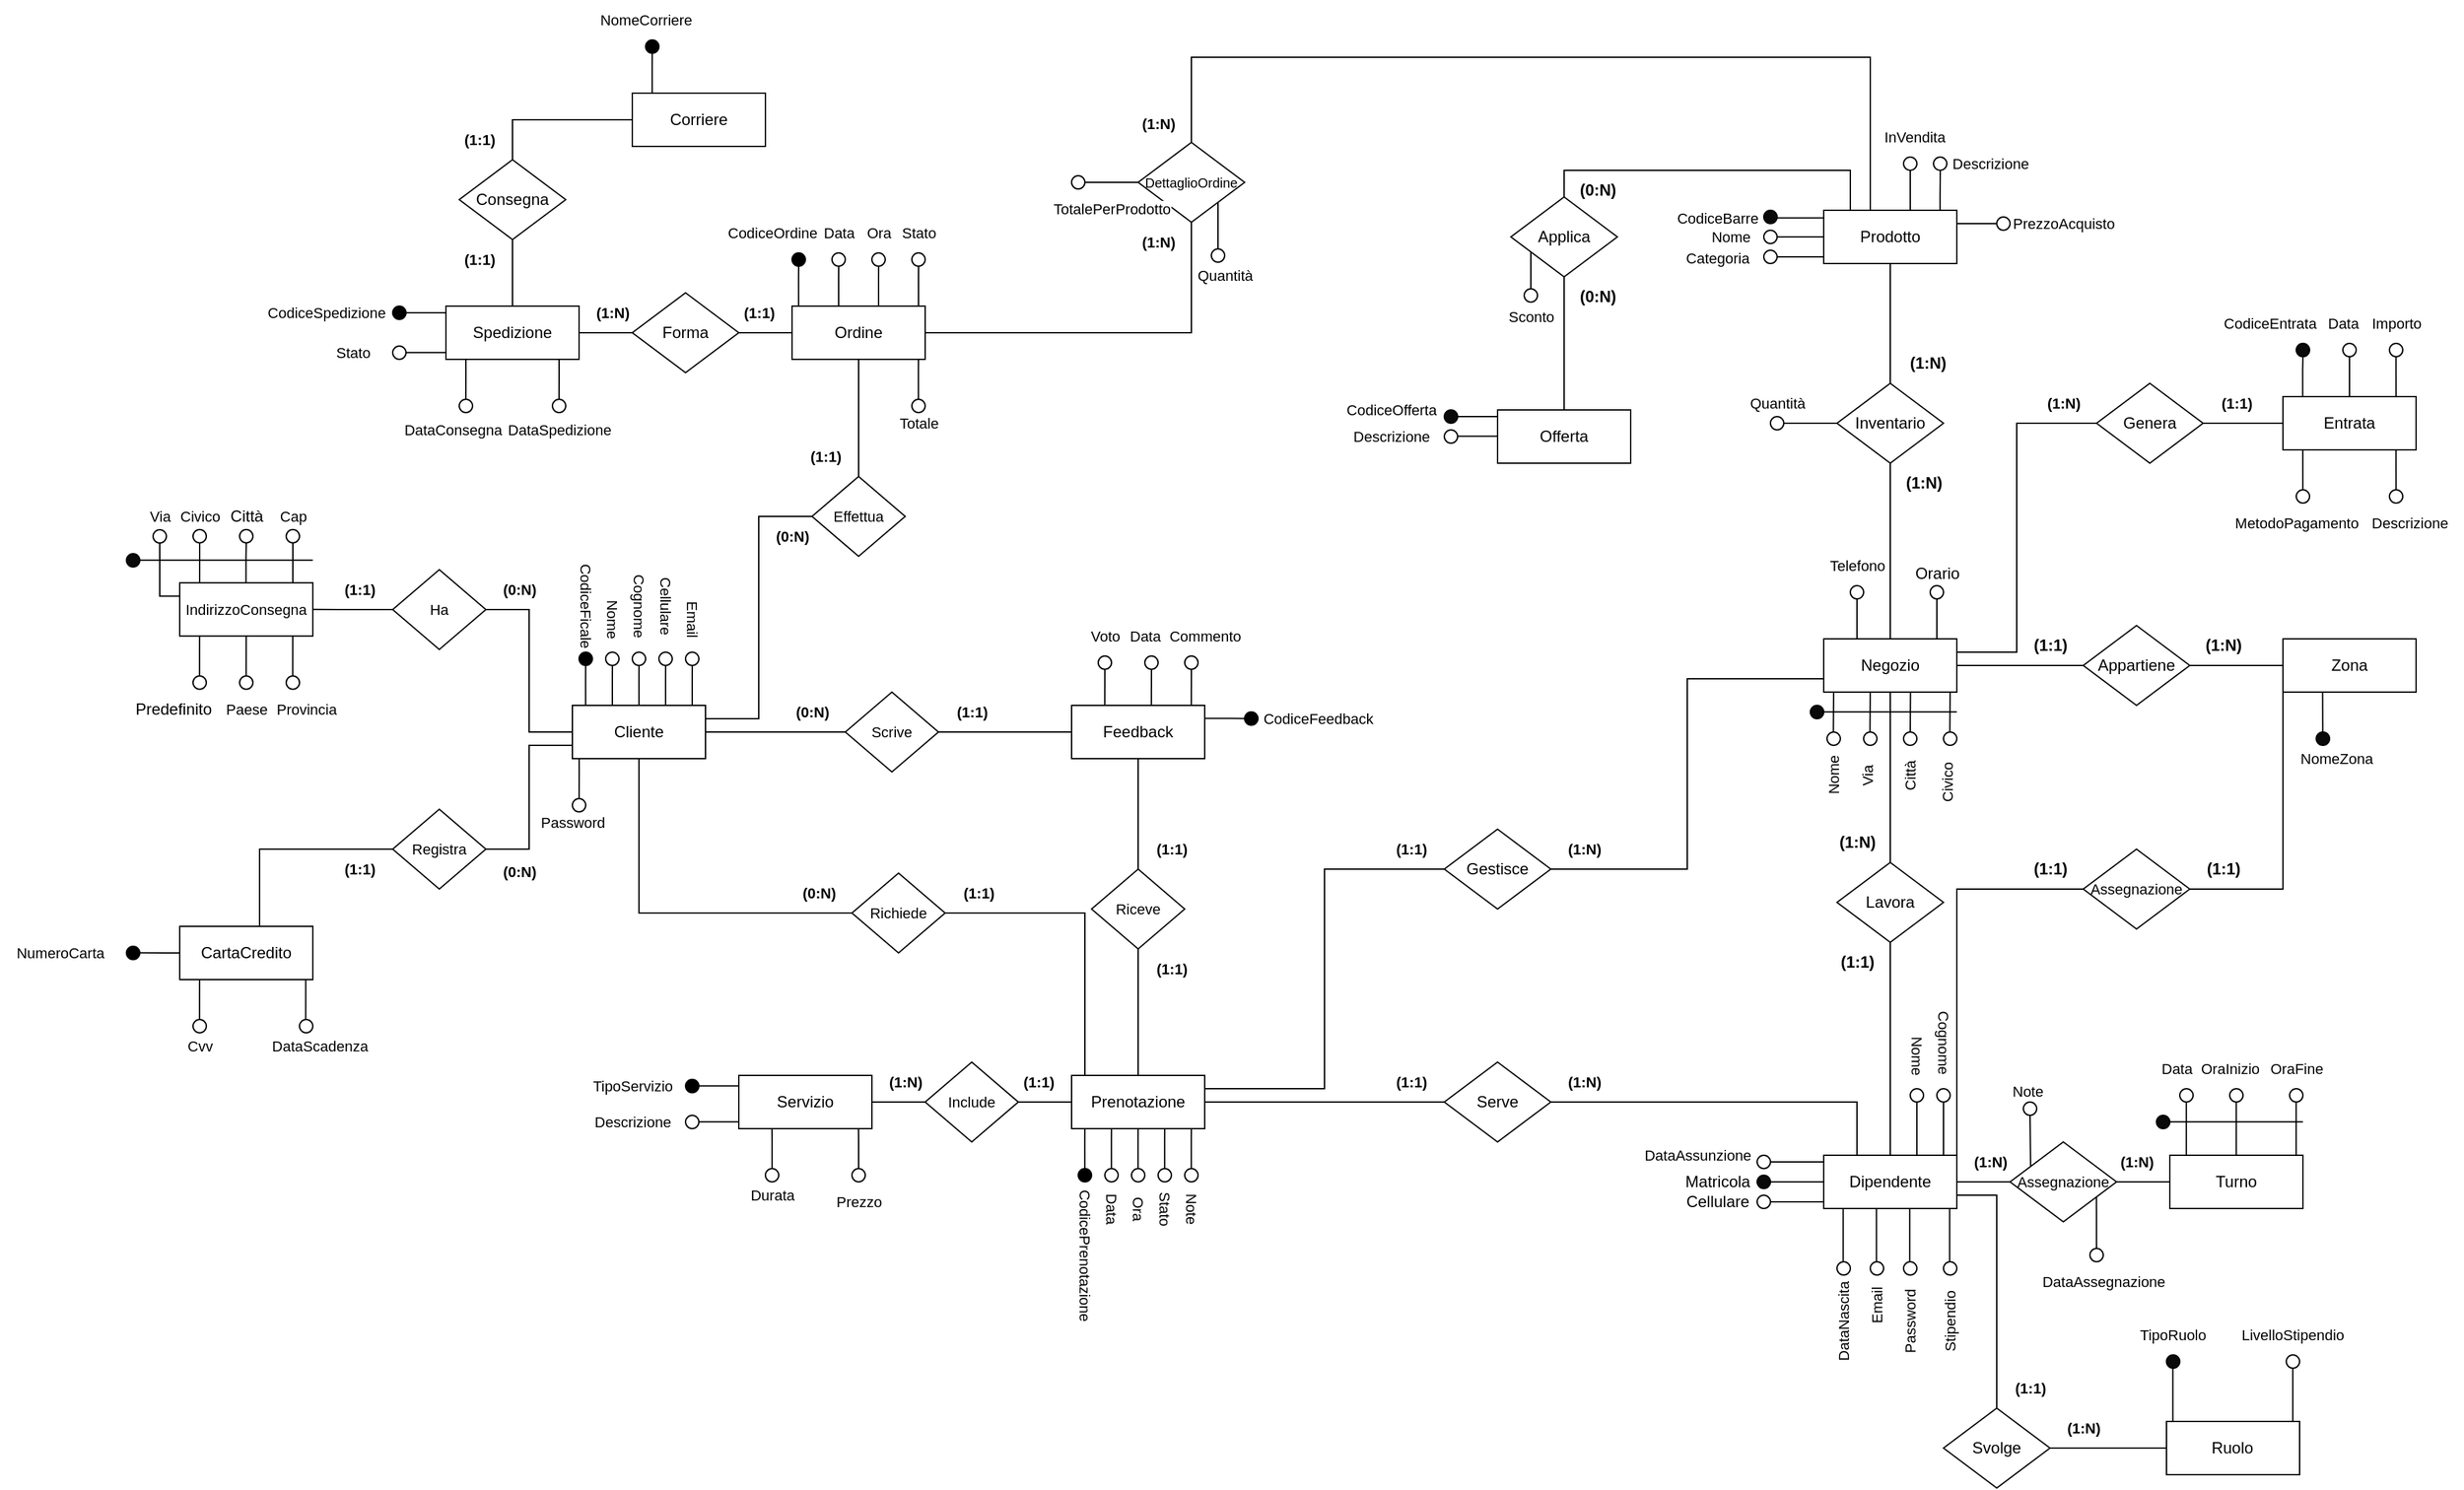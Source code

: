 <mxfile version="26.0.11">
  <diagram name="Page-1" id="gynMwfnuq9wmplJf3m1p">
    <mxGraphModel dx="4564" dy="2149" grid="1" gridSize="10" guides="1" tooltips="1" connect="1" arrows="1" fold="1" page="1" pageScale="1" pageWidth="850" pageHeight="1100" math="0" shadow="0">
      <root>
        <mxCell id="0" />
        <mxCell id="1" parent="0" />
        <mxCell id="BY9FEdLP28-7sdqENkhA-164" style="edgeStyle=none;shape=connector;rounded=0;orthogonalLoop=1;jettySize=auto;html=1;exitX=0.25;exitY=0;exitDx=0;exitDy=0;strokeColor=default;align=center;verticalAlign=middle;fontFamily=Helvetica;fontSize=11;fontColor=default;labelBackgroundColor=default;endArrow=none;entryX=0.5;entryY=1;entryDx=0;entryDy=0;" parent="1" source="BY9FEdLP28-7sdqENkhA-168" target="BY9FEdLP28-7sdqENkhA-193" edge="1">
          <mxGeometry relative="1" as="geometry">
            <mxPoint x="-579.953" y="360" as="targetPoint" />
          </mxGeometry>
        </mxCell>
        <mxCell id="BY9FEdLP28-7sdqENkhA-165" style="edgeStyle=none;shape=connector;rounded=0;orthogonalLoop=1;jettySize=auto;html=1;strokeColor=default;align=center;verticalAlign=middle;fontFamily=Helvetica;fontSize=11;fontColor=default;labelBackgroundColor=default;endArrow=none;entryX=0.5;entryY=1;entryDx=0;entryDy=0;exitX=0.948;exitY=-0.003;exitDx=0;exitDy=0;exitPerimeter=0;" parent="1" edge="1">
          <mxGeometry relative="1" as="geometry">
            <mxPoint x="-539.8" y="432.12" as="targetPoint" />
            <mxPoint x="-540" y="462" as="sourcePoint" />
          </mxGeometry>
        </mxCell>
        <mxCell id="BY9FEdLP28-7sdqENkhA-166" style="edgeStyle=orthogonalEdgeStyle;shape=connector;rounded=0;orthogonalLoop=1;jettySize=auto;html=1;strokeColor=default;align=center;verticalAlign=middle;fontFamily=Helvetica;fontSize=11;fontColor=default;labelBackgroundColor=default;endArrow=none;endFill=0;" parent="1" source="BY9FEdLP28-7sdqENkhA-265" edge="1">
          <mxGeometry relative="1" as="geometry">
            <mxPoint x="-555" y="240" as="targetPoint" />
          </mxGeometry>
        </mxCell>
        <mxCell id="BY9FEdLP28-7sdqENkhA-167" style="edgeStyle=orthogonalEdgeStyle;shape=connector;rounded=0;orthogonalLoop=1;jettySize=auto;html=1;entryX=0;entryY=0.5;entryDx=0;entryDy=0;strokeColor=default;align=center;verticalAlign=middle;fontFamily=Helvetica;fontSize=11;fontColor=default;labelBackgroundColor=default;endArrow=none;endFill=0;" parent="1" source="BY9FEdLP28-7sdqENkhA-168" target="BY9FEdLP28-7sdqENkhA-211" edge="1">
          <mxGeometry relative="1" as="geometry" />
        </mxCell>
        <mxCell id="BY9FEdLP28-7sdqENkhA-532" style="edgeStyle=orthogonalEdgeStyle;rounded=0;orthogonalLoop=1;jettySize=auto;html=1;entryX=0.5;entryY=0;entryDx=0;entryDy=0;endArrow=none;endFill=0;" parent="1" source="BY9FEdLP28-7sdqENkhA-168" target="BY9FEdLP28-7sdqENkhA-529" edge="1">
          <mxGeometry relative="1" as="geometry" />
        </mxCell>
        <mxCell id="BY9FEdLP28-7sdqENkhA-168" value="Negozio" style="whiteSpace=wrap;html=1;align=center;" parent="1" vertex="1">
          <mxGeometry x="-605" y="392" width="100" height="40" as="geometry" />
        </mxCell>
        <mxCell id="BY9FEdLP28-7sdqENkhA-169" style="edgeStyle=none;shape=connector;rounded=0;orthogonalLoop=1;jettySize=auto;html=1;exitX=0;exitY=0.25;exitDx=0;exitDy=0;strokeColor=default;align=center;verticalAlign=middle;fontFamily=Helvetica;fontSize=11;fontColor=default;labelBackgroundColor=default;endArrow=none;" parent="1" edge="1">
          <mxGeometry relative="1" as="geometry">
            <mxPoint x="-880" y="225" as="targetPoint" />
            <mxPoint x="-850" y="225" as="sourcePoint" />
            <Array as="points">
              <mxPoint x="-860" y="225" />
            </Array>
          </mxGeometry>
        </mxCell>
        <mxCell id="BY9FEdLP28-7sdqENkhA-172" style="edgeStyle=none;shape=connector;rounded=0;orthogonalLoop=1;jettySize=auto;html=1;exitX=0.75;exitY=1;exitDx=0;exitDy=0;strokeColor=default;align=center;verticalAlign=middle;fontFamily=Helvetica;fontSize=11;fontColor=default;labelBackgroundColor=default;endArrow=none;" parent="1" edge="1">
          <mxGeometry relative="1" as="geometry">
            <mxPoint x="-825" y="129" as="targetPoint" />
            <mxPoint x="-825" y="101" as="sourcePoint" />
          </mxGeometry>
        </mxCell>
        <mxCell id="BY9FEdLP28-7sdqENkhA-173" value="Offerta" style="whiteSpace=wrap;html=1;align=center;" parent="1" vertex="1">
          <mxGeometry x="-850" y="220" width="100" height="40" as="geometry" />
        </mxCell>
        <mxCell id="BY9FEdLP28-7sdqENkhA-174" style="edgeStyle=orthogonalEdgeStyle;shape=connector;rounded=0;orthogonalLoop=1;jettySize=auto;html=1;strokeColor=default;align=center;verticalAlign=middle;fontFamily=Helvetica;fontSize=11;fontColor=default;labelBackgroundColor=default;endArrow=none;endFill=0;" parent="1" edge="1">
          <mxGeometry relative="1" as="geometry">
            <mxPoint x="-640" y="75.74" as="targetPoint" />
            <mxPoint x="-605" y="75.74" as="sourcePoint" />
          </mxGeometry>
        </mxCell>
        <mxCell id="BY9FEdLP28-7sdqENkhA-175" style="edgeStyle=orthogonalEdgeStyle;shape=connector;rounded=0;orthogonalLoop=1;jettySize=auto;html=1;exitX=0;exitY=0.5;exitDx=0;exitDy=0;strokeColor=default;align=center;verticalAlign=middle;fontFamily=Helvetica;fontSize=11;fontColor=default;labelBackgroundColor=default;endArrow=none;endFill=0;" parent="1" edge="1">
          <mxGeometry relative="1" as="geometry">
            <mxPoint x="-640" y="90.047" as="targetPoint" />
            <mxPoint x="-605" y="90" as="sourcePoint" />
          </mxGeometry>
        </mxCell>
        <mxCell id="BY9FEdLP28-7sdqENkhA-176" style="edgeStyle=orthogonalEdgeStyle;shape=connector;rounded=0;orthogonalLoop=1;jettySize=auto;html=1;exitX=0;exitY=0.75;exitDx=0;exitDy=0;strokeColor=default;align=center;verticalAlign=middle;fontFamily=Helvetica;fontSize=11;fontColor=default;labelBackgroundColor=default;endArrow=none;endFill=0;" parent="1" edge="1">
          <mxGeometry relative="1" as="geometry">
            <mxPoint x="-640" y="105.047" as="targetPoint" />
            <mxPoint x="-605" y="105" as="sourcePoint" />
          </mxGeometry>
        </mxCell>
        <mxCell id="BY9FEdLP28-7sdqENkhA-177" style="edgeStyle=orthogonalEdgeStyle;shape=connector;rounded=0;orthogonalLoop=1;jettySize=auto;html=1;strokeColor=default;align=center;verticalAlign=middle;fontFamily=Helvetica;fontSize=11;fontColor=default;labelBackgroundColor=default;endArrow=none;endFill=0;entryX=0;entryY=0.5;entryDx=0;entryDy=0;" parent="1" target="BY9FEdLP28-7sdqENkhA-208" edge="1">
          <mxGeometry relative="1" as="geometry">
            <mxPoint x="-480" y="80" as="targetPoint" />
            <mxPoint x="-505" y="80.0" as="sourcePoint" />
          </mxGeometry>
        </mxCell>
        <mxCell id="BY9FEdLP28-7sdqENkhA-179" value="(1:N)" style="text;html=1;align=center;verticalAlign=middle;resizable=0;points=[];autosize=1;strokeColor=none;fillColor=none;fontStyle=1" parent="1" vertex="1">
          <mxGeometry x="-552.5" y="170" width="50" height="30" as="geometry" />
        </mxCell>
        <mxCell id="BY9FEdLP28-7sdqENkhA-184" value="Applica" style="shape=rhombus;perimeter=rhombusPerimeter;whiteSpace=wrap;html=1;align=center;" parent="1" vertex="1">
          <mxGeometry x="-840" y="60" width="80" height="60" as="geometry" />
        </mxCell>
        <mxCell id="BY9FEdLP28-7sdqENkhA-185" value="" style="endArrow=none;html=1;rounded=0;exitX=0.5;exitY=0;exitDx=0;exitDy=0;" parent="1" source="BY9FEdLP28-7sdqENkhA-173" edge="1">
          <mxGeometry relative="1" as="geometry">
            <mxPoint x="-770" y="190" as="sourcePoint" />
            <mxPoint x="-800" y="120" as="targetPoint" />
          </mxGeometry>
        </mxCell>
        <mxCell id="BY9FEdLP28-7sdqENkhA-186" value="(0:N)" style="text;html=1;align=center;verticalAlign=middle;resizable=0;points=[];autosize=1;strokeColor=none;fillColor=none;fontStyle=1" parent="1" vertex="1">
          <mxGeometry x="-800" y="120" width="50" height="30" as="geometry" />
        </mxCell>
        <mxCell id="BY9FEdLP28-7sdqENkhA-187" value="(0:N)" style="text;html=1;align=center;verticalAlign=middle;resizable=0;points=[];autosize=1;strokeColor=none;fillColor=none;fontStyle=1" parent="1" vertex="1">
          <mxGeometry x="-800" y="40" width="50" height="30" as="geometry" />
        </mxCell>
        <mxCell id="BY9FEdLP28-7sdqENkhA-188" value="(1:N)" style="text;html=1;align=center;verticalAlign=middle;resizable=0;points=[];autosize=1;strokeColor=none;fillColor=none;fontStyle=1" parent="1" vertex="1">
          <mxGeometry x="-555" y="260" width="50" height="30" as="geometry" />
        </mxCell>
        <mxCell id="BY9FEdLP28-7sdqENkhA-192" value="Nome" style="text;html=1;align=center;verticalAlign=middle;resizable=1;points=[];autosize=1;strokeColor=none;fillColor=none;fontFamily=Helvetica;fontSize=11;fontColor=default;labelBackgroundColor=default;movable=1;rotatable=1;deletable=1;editable=1;locked=0;connectable=1;rotation=-90;" parent="1" vertex="1">
          <mxGeometry x="-622.5" y="480" width="50" height="30" as="geometry" />
        </mxCell>
        <mxCell id="BY9FEdLP28-7sdqENkhA-193" value="" style="ellipse;whiteSpace=wrap;html=1;aspect=fixed;fontFamily=Helvetica;fontSize=11;fontColor=default;labelBackgroundColor=default;fillColor=none;" parent="1" vertex="1">
          <mxGeometry x="-585" y="352" width="10" height="10" as="geometry" />
        </mxCell>
        <mxCell id="BY9FEdLP28-7sdqENkhA-194" value="Telefono" style="text;html=1;align=center;verticalAlign=middle;resizable=0;points=[];autosize=1;strokeColor=none;fillColor=none;fontFamily=Helvetica;fontSize=11;fontColor=default;labelBackgroundColor=default;" parent="1" vertex="1">
          <mxGeometry x="-615" y="322" width="70" height="30" as="geometry" />
        </mxCell>
        <mxCell id="BY9FEdLP28-7sdqENkhA-195" value="" style="ellipse;whiteSpace=wrap;html=1;aspect=fixed;fontFamily=Helvetica;fontSize=11;fontColor=default;labelBackgroundColor=default;fillColor=none;" parent="1" vertex="1">
          <mxGeometry x="-545" y="462" width="10" height="10" as="geometry" />
        </mxCell>
        <mxCell id="BY9FEdLP28-7sdqENkhA-196" value="Civico" style="text;html=1;align=center;verticalAlign=middle;resizable=0;points=[];autosize=1;strokeColor=none;fillColor=none;fontFamily=Helvetica;fontSize=11;fontColor=default;labelBackgroundColor=default;rotation=-90;" parent="1" vertex="1">
          <mxGeometry x="-542" y="485" width="60" height="30" as="geometry" />
        </mxCell>
        <mxCell id="BY9FEdLP28-7sdqENkhA-197" value="" style="ellipse;whiteSpace=wrap;html=1;aspect=fixed;fontFamily=Helvetica;fontSize=11;fontColor=default;labelBackgroundColor=default;fillColor=#0A0A0A;" parent="1" vertex="1">
          <mxGeometry x="-890" y="220" width="10" height="10" as="geometry" />
        </mxCell>
        <mxCell id="BY9FEdLP28-7sdqENkhA-198" value="CodiceOfferta" style="text;html=1;align=center;verticalAlign=middle;resizable=0;points=[];autosize=1;strokeColor=none;fillColor=none;fontFamily=Helvetica;fontSize=11;fontColor=default;labelBackgroundColor=default;" parent="1" vertex="1">
          <mxGeometry x="-980" y="205" width="100" height="30" as="geometry" />
        </mxCell>
        <mxCell id="BY9FEdLP28-7sdqENkhA-201" value="Sconto" style="text;html=1;align=center;verticalAlign=middle;resizable=0;points=[];autosize=1;strokeColor=none;fillColor=none;fontFamily=Helvetica;fontSize=11;fontColor=default;labelBackgroundColor=default;" parent="1" vertex="1">
          <mxGeometry x="-855" y="135" width="60" height="30" as="geometry" />
        </mxCell>
        <mxCell id="BY9FEdLP28-7sdqENkhA-202" style="edgeStyle=none;shape=connector;rounded=0;orthogonalLoop=1;jettySize=auto;html=1;exitX=0;exitY=0.75;exitDx=0;exitDy=0;strokeColor=default;align=center;verticalAlign=middle;fontFamily=Helvetica;fontSize=11;fontColor=default;labelBackgroundColor=default;endArrow=none;" parent="1" edge="1">
          <mxGeometry relative="1" as="geometry">
            <mxPoint x="-880" y="239.81" as="targetPoint" />
            <mxPoint x="-850" y="239.81" as="sourcePoint" />
          </mxGeometry>
        </mxCell>
        <mxCell id="BY9FEdLP28-7sdqENkhA-203" value="" style="ellipse;whiteSpace=wrap;html=1;aspect=fixed;fontFamily=Helvetica;fontSize=11;fontColor=default;labelBackgroundColor=default;fillColor=none;" parent="1" vertex="1">
          <mxGeometry x="-890" y="235" width="10" height="10" as="geometry" />
        </mxCell>
        <mxCell id="BY9FEdLP28-7sdqENkhA-204" value="Descrizione" style="text;html=1;align=center;verticalAlign=middle;resizable=0;points=[];autosize=1;strokeColor=none;fillColor=none;fontFamily=Helvetica;fontSize=11;fontColor=default;labelBackgroundColor=default;" parent="1" vertex="1">
          <mxGeometry x="-970" y="225" width="80" height="30" as="geometry" />
        </mxCell>
        <mxCell id="BY9FEdLP28-7sdqENkhA-207" value="" style="ellipse;whiteSpace=wrap;html=1;aspect=fixed;fontFamily=Helvetica;fontSize=11;fontColor=default;labelBackgroundColor=default;fillColor=none;" parent="1" vertex="1">
          <mxGeometry x="-830" y="129" width="10" height="10" as="geometry" />
        </mxCell>
        <mxCell id="BY9FEdLP28-7sdqENkhA-208" value="" style="ellipse;whiteSpace=wrap;html=1;aspect=fixed;fontFamily=Helvetica;fontSize=11;fontColor=default;labelBackgroundColor=default;fillColor=none;" parent="1" vertex="1">
          <mxGeometry x="-475" y="75" width="10" height="10" as="geometry" />
        </mxCell>
        <mxCell id="BY9FEdLP28-7sdqENkhA-209" value="" style="endArrow=none;html=1;rounded=0;entryX=0.5;entryY=1;entryDx=0;entryDy=0;" parent="1" target="BY9FEdLP28-7sdqENkhA-211" edge="1">
          <mxGeometry width="50" height="50" relative="1" as="geometry">
            <mxPoint x="-370" y="432" as="sourcePoint" />
            <mxPoint x="-370.19" y="252" as="targetPoint" />
          </mxGeometry>
        </mxCell>
        <mxCell id="BY9FEdLP28-7sdqENkhA-210" style="edgeStyle=none;shape=connector;rounded=0;orthogonalLoop=1;jettySize=auto;html=1;exitX=1;exitY=0.5;exitDx=0;exitDy=0;entryX=0;entryY=0.5;entryDx=0;entryDy=0;strokeColor=default;align=center;verticalAlign=middle;fontFamily=Helvetica;fontSize=11;fontColor=default;labelBackgroundColor=default;endArrow=none;" parent="1" source="BY9FEdLP28-7sdqENkhA-211" target="BY9FEdLP28-7sdqENkhA-212" edge="1">
          <mxGeometry relative="1" as="geometry" />
        </mxCell>
        <mxCell id="BY9FEdLP28-7sdqENkhA-211" value="Appartiene" style="shape=rhombus;perimeter=rhombusPerimeter;whiteSpace=wrap;html=1;align=center;" parent="1" vertex="1">
          <mxGeometry x="-410" y="382" width="80" height="60" as="geometry" />
        </mxCell>
        <mxCell id="BY9FEdLP28-7sdqENkhA-212" value="Zona" style="whiteSpace=wrap;html=1;align=center;" parent="1" vertex="1">
          <mxGeometry x="-260" y="392" width="100" height="40" as="geometry" />
        </mxCell>
        <mxCell id="BY9FEdLP28-7sdqENkhA-213" value="" style="edgeStyle=none;shape=connector;rounded=0;orthogonalLoop=1;jettySize=auto;html=1;exitX=0.75;exitY=1;exitDx=0;exitDy=0;strokeColor=default;align=center;verticalAlign=middle;fontFamily=Helvetica;fontSize=11;fontColor=default;labelBackgroundColor=default;endArrow=none;" parent="1" edge="1">
          <mxGeometry relative="1" as="geometry">
            <mxPoint x="-230.11" y="462" as="targetPoint" />
            <mxPoint x="-230.22" y="432" as="sourcePoint" />
          </mxGeometry>
        </mxCell>
        <mxCell id="BY9FEdLP28-7sdqENkhA-214" value="" style="ellipse;whiteSpace=wrap;html=1;aspect=fixed;fontFamily=Helvetica;fontSize=11;fontColor=default;labelBackgroundColor=default;fillColor=#0A0A0A;" parent="1" vertex="1">
          <mxGeometry x="-235" y="462" width="10" height="10" as="geometry" />
        </mxCell>
        <mxCell id="BY9FEdLP28-7sdqENkhA-215" value="NomeZona" style="text;html=1;align=center;verticalAlign=middle;resizable=0;points=[];autosize=1;strokeColor=none;fillColor=none;fontFamily=Helvetica;fontSize=11;fontColor=default;labelBackgroundColor=default;" parent="1" vertex="1">
          <mxGeometry x="-260" y="466.88" width="80" height="30" as="geometry" />
        </mxCell>
        <mxCell id="BY9FEdLP28-7sdqENkhA-219" value="(1:N)" style="text;html=1;align=center;verticalAlign=middle;resizable=0;points=[];autosize=1;strokeColor=none;fillColor=none;fontStyle=1" parent="1" vertex="1">
          <mxGeometry x="-330" y="382" width="50" height="30" as="geometry" />
        </mxCell>
        <mxCell id="BY9FEdLP28-7sdqENkhA-220" value="(1:1)" style="text;html=1;align=center;verticalAlign=middle;resizable=0;points=[];autosize=1;strokeColor=none;fillColor=none;fontStyle=1" parent="1" vertex="1">
          <mxGeometry x="-460" y="382" width="50" height="30" as="geometry" />
        </mxCell>
        <mxCell id="BY9FEdLP28-7sdqENkhA-221" value="" style="ellipse;whiteSpace=wrap;html=1;aspect=fixed;fontFamily=Helvetica;fontSize=11;fontColor=default;labelBackgroundColor=default;fillColor=#0A0A0A;" parent="1" vertex="1">
          <mxGeometry x="-650" y="70" width="10" height="10" as="geometry" />
        </mxCell>
        <mxCell id="BY9FEdLP28-7sdqENkhA-222" value="CodiceBarre" style="text;html=1;align=center;verticalAlign=middle;resizable=0;points=[];autosize=1;strokeColor=none;fillColor=none;fontFamily=Helvetica;fontSize=11;fontColor=default;labelBackgroundColor=default;" parent="1" vertex="1">
          <mxGeometry x="-730" y="61" width="90" height="30" as="geometry" />
        </mxCell>
        <mxCell id="BY9FEdLP28-7sdqENkhA-223" value="" style="ellipse;whiteSpace=wrap;html=1;aspect=fixed;fontFamily=Helvetica;fontSize=11;fontColor=default;labelBackgroundColor=default;fillColor=none;" parent="1" vertex="1">
          <mxGeometry x="-650" y="85" width="10" height="10" as="geometry" />
        </mxCell>
        <mxCell id="BY9FEdLP28-7sdqENkhA-224" value="Nome" style="text;html=1;align=center;verticalAlign=middle;resizable=0;points=[];autosize=1;strokeColor=none;fillColor=none;fontFamily=Helvetica;fontSize=11;fontColor=default;labelBackgroundColor=default;" parent="1" vertex="1">
          <mxGeometry x="-700" y="75" width="50" height="30" as="geometry" />
        </mxCell>
        <mxCell id="BY9FEdLP28-7sdqENkhA-225" value="" style="ellipse;whiteSpace=wrap;html=1;aspect=fixed;fontFamily=Helvetica;fontSize=11;fontColor=default;labelBackgroundColor=default;fillColor=none;" parent="1" vertex="1">
          <mxGeometry x="-650" y="100" width="10" height="10" as="geometry" />
        </mxCell>
        <mxCell id="BY9FEdLP28-7sdqENkhA-226" value="Categoria" style="text;html=1;align=center;verticalAlign=middle;resizable=0;points=[];autosize=1;strokeColor=none;fillColor=none;fontFamily=Helvetica;fontSize=11;fontColor=default;labelBackgroundColor=default;" parent="1" vertex="1">
          <mxGeometry x="-720" y="91" width="70" height="30" as="geometry" />
        </mxCell>
        <mxCell id="BY9FEdLP28-7sdqENkhA-227" value="PrezzoAcquisto" style="text;html=1;align=center;verticalAlign=middle;resizable=0;points=[];autosize=1;strokeColor=none;fillColor=none;fontFamily=Helvetica;fontSize=11;fontColor=default;labelBackgroundColor=default;" parent="1" vertex="1">
          <mxGeometry x="-475" y="65" width="100" height="30" as="geometry" />
        </mxCell>
        <mxCell id="BY9FEdLP28-7sdqENkhA-228" value="" style="ellipse;whiteSpace=wrap;html=1;aspect=fixed;fontFamily=Helvetica;fontSize=11;fontColor=default;labelBackgroundColor=default;fillColor=none;" parent="1" vertex="1">
          <mxGeometry x="-645" y="225" width="10" height="10" as="geometry" />
        </mxCell>
        <mxCell id="BY9FEdLP28-7sdqENkhA-229" value="Quantità" style="text;html=1;align=center;verticalAlign=middle;resizable=0;points=[];autosize=1;strokeColor=none;fillColor=none;fontFamily=Helvetica;fontSize=11;fontColor=default;labelBackgroundColor=default;" parent="1" vertex="1">
          <mxGeometry x="-675" y="200" width="70" height="30" as="geometry" />
        </mxCell>
        <mxCell id="BY9FEdLP28-7sdqENkhA-230" style="edgeStyle=orthogonalEdgeStyle;shape=connector;rounded=0;orthogonalLoop=1;jettySize=auto;html=1;entryX=0.5;entryY=1;entryDx=0;entryDy=0;strokeColor=default;align=center;verticalAlign=middle;fontFamily=Helvetica;fontSize=11;fontColor=default;labelBackgroundColor=default;endArrow=none;endFill=0;" parent="1" source="BY9FEdLP28-7sdqENkhA-265" target="BY9FEdLP28-7sdqENkhA-233" edge="1">
          <mxGeometry relative="1" as="geometry" />
        </mxCell>
        <mxCell id="BY9FEdLP28-7sdqENkhA-231" style="edgeStyle=orthogonalEdgeStyle;shape=connector;rounded=0;orthogonalLoop=1;jettySize=auto;html=1;strokeColor=default;align=center;verticalAlign=middle;fontFamily=Helvetica;fontSize=11;fontColor=default;labelBackgroundColor=default;endArrow=none;endFill=0;entryX=1;entryY=0.5;entryDx=0;entryDy=0;" parent="1" source="BY9FEdLP28-7sdqENkhA-265" target="BY9FEdLP28-7sdqENkhA-228" edge="1">
          <mxGeometry relative="1" as="geometry">
            <mxPoint x="-630.0" y="210" as="targetPoint" />
          </mxGeometry>
        </mxCell>
        <mxCell id="BY9FEdLP28-7sdqENkhA-232" style="edgeStyle=orthogonalEdgeStyle;shape=connector;rounded=0;orthogonalLoop=1;jettySize=auto;html=1;strokeColor=default;align=center;verticalAlign=middle;fontFamily=Helvetica;fontSize=11;fontColor=default;labelBackgroundColor=default;endArrow=none;endFill=0;" parent="1" edge="1">
          <mxGeometry relative="1" as="geometry">
            <mxPoint x="-585.001" y="70" as="sourcePoint" />
            <mxPoint x="-800.03" y="60" as="targetPoint" />
            <Array as="points">
              <mxPoint x="-585" y="40" />
              <mxPoint x="-800" y="40" />
            </Array>
          </mxGeometry>
        </mxCell>
        <mxCell id="BY9FEdLP28-7sdqENkhA-886" style="edgeStyle=orthogonalEdgeStyle;shape=connector;rounded=0;orthogonalLoop=1;jettySize=auto;html=1;entryX=0.5;entryY=0;entryDx=0;entryDy=0;strokeColor=default;align=center;verticalAlign=middle;fontFamily=Helvetica;fontSize=11;fontColor=default;labelBackgroundColor=default;endArrow=none;endFill=0;" parent="1" source="BY9FEdLP28-7sdqENkhA-233" target="BY9FEdLP28-7sdqENkhA-313" edge="1">
          <mxGeometry relative="1" as="geometry">
            <Array as="points">
              <mxPoint x="-570" y="-45" />
              <mxPoint x="-1080" y="-45" />
            </Array>
          </mxGeometry>
        </mxCell>
        <mxCell id="BY9FEdLP28-7sdqENkhA-233" value="&lt;div&gt;Prodotto&lt;/div&gt;" style="whiteSpace=wrap;html=1;align=center;" parent="1" vertex="1">
          <mxGeometry x="-605" y="70" width="100" height="40" as="geometry" />
        </mxCell>
        <mxCell id="BY9FEdLP28-7sdqENkhA-234" style="edgeStyle=orthogonalEdgeStyle;shape=connector;rounded=0;orthogonalLoop=1;jettySize=auto;html=1;entryX=1;entryY=0.5;entryDx=0;entryDy=0;strokeColor=default;align=center;verticalAlign=middle;fontFamily=Helvetica;fontSize=11;fontColor=default;labelBackgroundColor=default;endArrow=none;endFill=0;" parent="1" source="BY9FEdLP28-7sdqENkhA-238" target="BY9FEdLP28-7sdqENkhA-240" edge="1">
          <mxGeometry relative="1" as="geometry" />
        </mxCell>
        <mxCell id="BY9FEdLP28-7sdqENkhA-235" style="edgeStyle=orthogonalEdgeStyle;shape=connector;rounded=0;orthogonalLoop=1;jettySize=auto;html=1;exitX=0.25;exitY=0;exitDx=0;exitDy=0;strokeColor=default;align=center;verticalAlign=middle;fontFamily=Helvetica;fontSize=11;fontColor=default;labelBackgroundColor=default;endArrow=none;endFill=0;" parent="1" edge="1">
          <mxGeometry relative="1" as="geometry">
            <mxPoint x="-245" y="180" as="targetPoint" />
            <mxPoint x="-245.17" y="210" as="sourcePoint" />
            <Array as="points">
              <mxPoint x="-245.17" y="190" />
              <mxPoint x="-245.17" y="190" />
            </Array>
          </mxGeometry>
        </mxCell>
        <mxCell id="BY9FEdLP28-7sdqENkhA-236" style="edgeStyle=orthogonalEdgeStyle;shape=connector;rounded=0;orthogonalLoop=1;jettySize=auto;html=1;exitX=0.5;exitY=0;exitDx=0;exitDy=0;strokeColor=default;align=center;verticalAlign=middle;fontFamily=Helvetica;fontSize=11;fontColor=default;labelBackgroundColor=default;endArrow=none;endFill=0;" parent="1" source="BY9FEdLP28-7sdqENkhA-238" edge="1">
          <mxGeometry relative="1" as="geometry">
            <mxPoint x="-210" y="180" as="targetPoint" />
          </mxGeometry>
        </mxCell>
        <mxCell id="BY9FEdLP28-7sdqENkhA-237" style="edgeStyle=orthogonalEdgeStyle;shape=connector;rounded=0;orthogonalLoop=1;jettySize=auto;html=1;exitX=0.75;exitY=0;exitDx=0;exitDy=0;strokeColor=default;align=center;verticalAlign=middle;fontFamily=Helvetica;fontSize=11;fontColor=default;labelBackgroundColor=default;endArrow=none;endFill=0;" parent="1" edge="1">
          <mxGeometry relative="1" as="geometry">
            <mxPoint x="-175.1" y="180" as="targetPoint" />
            <mxPoint x="-175.07" y="210" as="sourcePoint" />
            <Array as="points">
              <mxPoint x="-175.1" y="191" />
              <mxPoint x="-175.1" y="191" />
            </Array>
          </mxGeometry>
        </mxCell>
        <mxCell id="BY9FEdLP28-7sdqENkhA-238" value="Entrata" style="whiteSpace=wrap;html=1;align=center;" parent="1" vertex="1">
          <mxGeometry x="-260" y="210" width="100" height="40" as="geometry" />
        </mxCell>
        <mxCell id="BY9FEdLP28-7sdqENkhA-239" style="edgeStyle=orthogonalEdgeStyle;shape=connector;rounded=0;orthogonalLoop=1;jettySize=auto;html=1;entryX=1;entryY=0.25;entryDx=0;entryDy=0;strokeColor=default;align=center;verticalAlign=middle;fontFamily=Helvetica;fontSize=11;fontColor=default;labelBackgroundColor=default;endArrow=none;endFill=0;" parent="1" source="BY9FEdLP28-7sdqENkhA-240" target="BY9FEdLP28-7sdqENkhA-168" edge="1">
          <mxGeometry relative="1" as="geometry">
            <Array as="points">
              <mxPoint x="-460" y="230" />
              <mxPoint x="-460" y="402" />
            </Array>
          </mxGeometry>
        </mxCell>
        <mxCell id="BY9FEdLP28-7sdqENkhA-240" value="Genera" style="shape=rhombus;perimeter=rhombusPerimeter;whiteSpace=wrap;html=1;align=center;" parent="1" vertex="1">
          <mxGeometry x="-400" y="200" width="80" height="60" as="geometry" />
        </mxCell>
        <mxCell id="BY9FEdLP28-7sdqENkhA-241" value="(1:N)" style="text;html=1;align=center;verticalAlign=middle;resizable=0;points=[];autosize=1;strokeColor=none;fillColor=none;fontFamily=Helvetica;fontSize=11;fontColor=default;labelBackgroundColor=default;fontStyle=1" parent="1" vertex="1">
          <mxGeometry x="-450" y="200" width="50" height="30" as="geometry" />
        </mxCell>
        <mxCell id="BY9FEdLP28-7sdqENkhA-242" value="(1:1)" style="text;html=1;align=center;verticalAlign=middle;resizable=0;points=[];autosize=1;strokeColor=none;fillColor=none;fontFamily=Helvetica;fontSize=11;fontColor=default;labelBackgroundColor=default;fontStyle=1" parent="1" vertex="1">
          <mxGeometry x="-320" y="200" width="50" height="30" as="geometry" />
        </mxCell>
        <mxCell id="BY9FEdLP28-7sdqENkhA-243" value="" style="ellipse;whiteSpace=wrap;html=1;aspect=fixed;fontFamily=Helvetica;fontSize=11;fontColor=default;labelBackgroundColor=default;fillColor=#0A0A0A;" parent="1" vertex="1">
          <mxGeometry x="-250" y="170" width="10" height="10" as="geometry" />
        </mxCell>
        <mxCell id="BY9FEdLP28-7sdqENkhA-244" value="" style="ellipse;whiteSpace=wrap;html=1;aspect=fixed;fontFamily=Helvetica;fontSize=11;fontColor=default;labelBackgroundColor=default;fillColor=none;" parent="1" vertex="1">
          <mxGeometry x="-215" y="170" width="10" height="10" as="geometry" />
        </mxCell>
        <mxCell id="BY9FEdLP28-7sdqENkhA-245" value="" style="ellipse;whiteSpace=wrap;html=1;aspect=fixed;fontFamily=Helvetica;fontSize=11;fontColor=default;labelBackgroundColor=default;fillColor=none;" parent="1" vertex="1">
          <mxGeometry x="-180" y="170" width="10" height="10" as="geometry" />
        </mxCell>
        <mxCell id="BY9FEdLP28-7sdqENkhA-246" value="CodiceEntrata" style="text;html=1;align=center;verticalAlign=middle;resizable=0;points=[];autosize=1;strokeColor=none;fillColor=none;fontFamily=Helvetica;fontSize=11;fontColor=default;labelBackgroundColor=default;" parent="1" vertex="1">
          <mxGeometry x="-320" y="140" width="100" height="30" as="geometry" />
        </mxCell>
        <mxCell id="BY9FEdLP28-7sdqENkhA-247" value="Data" style="text;html=1;align=center;verticalAlign=middle;resizable=0;points=[];autosize=1;strokeColor=none;fillColor=none;fontFamily=Helvetica;fontSize=11;fontColor=default;labelBackgroundColor=default;" parent="1" vertex="1">
          <mxGeometry x="-240" y="140" width="50" height="30" as="geometry" />
        </mxCell>
        <mxCell id="BY9FEdLP28-7sdqENkhA-248" value="Importo" style="text;html=1;align=center;verticalAlign=middle;resizable=0;points=[];autosize=1;strokeColor=none;fillColor=none;fontFamily=Helvetica;fontSize=11;fontColor=default;labelBackgroundColor=default;" parent="1" vertex="1">
          <mxGeometry x="-205" y="140" width="60" height="30" as="geometry" />
        </mxCell>
        <mxCell id="BY9FEdLP28-7sdqENkhA-249" style="edgeStyle=orthogonalEdgeStyle;shape=connector;rounded=0;orthogonalLoop=1;jettySize=auto;html=1;exitX=0.75;exitY=0;exitDx=0;exitDy=0;strokeColor=default;align=center;verticalAlign=middle;fontFamily=Helvetica;fontSize=11;fontColor=default;labelBackgroundColor=default;endArrow=none;endFill=0;" parent="1" edge="1">
          <mxGeometry relative="1" as="geometry">
            <mxPoint x="-175.1" y="250" as="targetPoint" />
            <mxPoint x="-175.07" y="280" as="sourcePoint" />
            <Array as="points">
              <mxPoint x="-175.1" y="261" />
              <mxPoint x="-175.1" y="261" />
            </Array>
          </mxGeometry>
        </mxCell>
        <mxCell id="BY9FEdLP28-7sdqENkhA-250" style="edgeStyle=orthogonalEdgeStyle;shape=connector;rounded=0;orthogonalLoop=1;jettySize=auto;html=1;exitX=0.75;exitY=0;exitDx=0;exitDy=0;strokeColor=default;align=center;verticalAlign=middle;fontFamily=Helvetica;fontSize=11;fontColor=default;labelBackgroundColor=default;endArrow=none;endFill=0;" parent="1" edge="1">
          <mxGeometry relative="1" as="geometry">
            <mxPoint x="-245.1" y="250" as="targetPoint" />
            <mxPoint x="-245.07" y="280" as="sourcePoint" />
            <Array as="points">
              <mxPoint x="-245.1" y="261" />
              <mxPoint x="-245.1" y="261" />
            </Array>
          </mxGeometry>
        </mxCell>
        <mxCell id="BY9FEdLP28-7sdqENkhA-251" value="" style="ellipse;whiteSpace=wrap;html=1;aspect=fixed;fontFamily=Helvetica;fontSize=11;fontColor=default;labelBackgroundColor=default;fillColor=none;" parent="1" vertex="1">
          <mxGeometry x="-180" y="280" width="10" height="10" as="geometry" />
        </mxCell>
        <mxCell id="BY9FEdLP28-7sdqENkhA-252" value="" style="ellipse;whiteSpace=wrap;html=1;aspect=fixed;fontFamily=Helvetica;fontSize=11;fontColor=default;labelBackgroundColor=default;fillColor=none;" parent="1" vertex="1">
          <mxGeometry x="-250" y="280" width="10" height="10" as="geometry" />
        </mxCell>
        <mxCell id="BY9FEdLP28-7sdqENkhA-253" value="Descrizione" style="text;html=1;align=center;verticalAlign=middle;resizable=0;points=[];autosize=1;strokeColor=none;fillColor=none;fontFamily=Helvetica;fontSize=11;fontColor=default;labelBackgroundColor=default;" parent="1" vertex="1">
          <mxGeometry x="-205" y="290" width="80" height="30" as="geometry" />
        </mxCell>
        <mxCell id="BY9FEdLP28-7sdqENkhA-254" value="MetodoPagamento" style="text;html=1;align=center;verticalAlign=middle;resizable=0;points=[];autosize=1;strokeColor=none;fillColor=none;fontFamily=Helvetica;fontSize=11;fontColor=default;labelBackgroundColor=default;" parent="1" vertex="1">
          <mxGeometry x="-310" y="290" width="120" height="30" as="geometry" />
        </mxCell>
        <mxCell id="BY9FEdLP28-7sdqENkhA-255" style="edgeStyle=orthogonalEdgeStyle;shape=connector;rounded=0;orthogonalLoop=1;jettySize=auto;html=1;exitX=0.25;exitY=0;exitDx=0;exitDy=0;strokeColor=default;align=center;verticalAlign=middle;fontFamily=Helvetica;fontSize=11;fontColor=default;labelBackgroundColor=default;endArrow=none;endFill=0;" parent="1" edge="1">
          <mxGeometry relative="1" as="geometry">
            <mxPoint x="-517.41" y="40" as="targetPoint" />
            <mxPoint x="-517.58" y="70" as="sourcePoint" />
            <Array as="points">
              <mxPoint x="-517.41" y="60" />
              <mxPoint x="-517.41" y="60" />
            </Array>
          </mxGeometry>
        </mxCell>
        <mxCell id="BY9FEdLP28-7sdqENkhA-256" value="Descrizione" style="text;html=1;align=center;verticalAlign=middle;resizable=0;points=[];autosize=1;strokeColor=none;fillColor=none;fontFamily=Helvetica;fontSize=11;fontColor=default;labelBackgroundColor=default;" parent="1" vertex="1">
          <mxGeometry x="-520" y="20" width="80" height="30" as="geometry" />
        </mxCell>
        <mxCell id="BY9FEdLP28-7sdqENkhA-257" value="" style="ellipse;whiteSpace=wrap;html=1;aspect=fixed;fontFamily=Helvetica;fontSize=11;fontColor=default;labelBackgroundColor=default;fillColor=none;" parent="1" vertex="1">
          <mxGeometry x="-522.5" y="30" width="10" height="10" as="geometry" />
        </mxCell>
        <mxCell id="BY9FEdLP28-7sdqENkhA-261" style="edgeStyle=orthogonalEdgeStyle;shape=connector;rounded=0;orthogonalLoop=1;jettySize=auto;html=1;exitX=0.5;exitY=0;exitDx=0;exitDy=0;strokeColor=default;align=center;verticalAlign=middle;fontFamily=Helvetica;fontSize=11;fontColor=default;labelBackgroundColor=default;endArrow=none;endFill=0;" parent="1" edge="1">
          <mxGeometry relative="1" as="geometry">
            <mxPoint x="-540" y="40" as="targetPoint" />
            <mxPoint x="-540" y="70" as="sourcePoint" />
          </mxGeometry>
        </mxCell>
        <mxCell id="BY9FEdLP28-7sdqENkhA-262" value="" style="ellipse;whiteSpace=wrap;html=1;aspect=fixed;fontFamily=Helvetica;fontSize=11;fontColor=default;labelBackgroundColor=default;fillColor=none;" parent="1" vertex="1">
          <mxGeometry x="-545" y="30" width="10" height="10" as="geometry" />
        </mxCell>
        <mxCell id="BY9FEdLP28-7sdqENkhA-263" value="InVendita" style="text;html=1;align=center;verticalAlign=middle;resizable=0;points=[];autosize=1;strokeColor=none;fillColor=none;fontFamily=Helvetica;fontSize=11;fontColor=default;labelBackgroundColor=default;" parent="1" vertex="1">
          <mxGeometry x="-572.5" width="70" height="30" as="geometry" />
        </mxCell>
        <mxCell id="BY9FEdLP28-7sdqENkhA-264" value="" style="edgeStyle=orthogonalEdgeStyle;shape=connector;rounded=0;orthogonalLoop=1;jettySize=auto;html=1;strokeColor=default;align=center;verticalAlign=middle;fontFamily=Helvetica;fontSize=11;fontColor=default;labelBackgroundColor=default;endArrow=none;endFill=0;" parent="1" source="BY9FEdLP28-7sdqENkhA-168" target="BY9FEdLP28-7sdqENkhA-265" edge="1">
          <mxGeometry relative="1" as="geometry">
            <mxPoint x="-555" y="240" as="targetPoint" />
            <mxPoint x="-555" y="392" as="sourcePoint" />
          </mxGeometry>
        </mxCell>
        <mxCell id="BY9FEdLP28-7sdqENkhA-265" value="Inventario" style="shape=rhombus;perimeter=rhombusPerimeter;whiteSpace=wrap;html=1;align=center;" parent="1" vertex="1">
          <mxGeometry x="-595" y="200" width="80" height="60" as="geometry" />
        </mxCell>
        <mxCell id="BY9FEdLP28-7sdqENkhA-266" style="edgeStyle=orthogonalEdgeStyle;shape=connector;rounded=0;orthogonalLoop=1;jettySize=auto;html=1;exitX=0.25;exitY=0;exitDx=0;exitDy=0;strokeColor=default;align=center;verticalAlign=middle;fontFamily=Helvetica;fontSize=11;fontColor=default;labelBackgroundColor=default;endArrow=none;endFill=0;" parent="1" edge="1">
          <mxGeometry relative="1" as="geometry">
            <mxPoint x="-1375.05" y="112" as="targetPoint" />
            <mxPoint x="-1375.08" y="142" as="sourcePoint" />
            <Array as="points">
              <mxPoint x="-1375.08" y="122" />
              <mxPoint x="-1375.08" y="122" />
            </Array>
          </mxGeometry>
        </mxCell>
        <mxCell id="BY9FEdLP28-7sdqENkhA-267" value="" style="ellipse;whiteSpace=wrap;html=1;aspect=fixed;fontFamily=Helvetica;fontSize=11;fontColor=default;labelBackgroundColor=default;fillColor=#000000;" parent="1" vertex="1">
          <mxGeometry x="-1380" y="102" width="10" height="10" as="geometry" />
        </mxCell>
        <mxCell id="BY9FEdLP28-7sdqENkhA-268" value="" style="ellipse;whiteSpace=wrap;html=1;aspect=fixed;fontFamily=Helvetica;fontSize=11;fontColor=default;labelBackgroundColor=default;" parent="1" vertex="1">
          <mxGeometry x="-1350" y="102" width="10" height="10" as="geometry" />
        </mxCell>
        <mxCell id="BY9FEdLP28-7sdqENkhA-269" style="edgeStyle=orthogonalEdgeStyle;shape=connector;rounded=0;orthogonalLoop=1;jettySize=auto;html=1;exitX=0.25;exitY=0;exitDx=0;exitDy=0;strokeColor=default;align=center;verticalAlign=middle;fontFamily=Helvetica;fontSize=11;fontColor=default;labelBackgroundColor=default;endArrow=none;endFill=0;" parent="1" edge="1">
          <mxGeometry relative="1" as="geometry">
            <mxPoint x="-1344.95" y="112" as="targetPoint" />
            <mxPoint x="-1344.98" y="142" as="sourcePoint" />
            <Array as="points">
              <mxPoint x="-1344.98" y="122" />
              <mxPoint x="-1344.98" y="122" />
            </Array>
          </mxGeometry>
        </mxCell>
        <mxCell id="BY9FEdLP28-7sdqENkhA-270" style="edgeStyle=orthogonalEdgeStyle;shape=connector;rounded=0;orthogonalLoop=1;jettySize=auto;html=1;entryX=1;entryY=0.5;entryDx=0;entryDy=0;strokeColor=default;align=center;verticalAlign=middle;fontFamily=Helvetica;fontSize=11;fontColor=default;labelBackgroundColor=default;endArrow=none;endFill=0;" parent="1" source="BY9FEdLP28-7sdqENkhA-272" target="BY9FEdLP28-7sdqENkhA-277" edge="1">
          <mxGeometry relative="1" as="geometry" />
        </mxCell>
        <mxCell id="BY9FEdLP28-7sdqENkhA-271" style="edgeStyle=orthogonalEdgeStyle;shape=connector;rounded=0;orthogonalLoop=1;jettySize=auto;html=1;entryX=0.5;entryY=1;entryDx=0;entryDy=0;strokeColor=default;align=center;verticalAlign=middle;fontFamily=Helvetica;fontSize=11;fontColor=default;labelBackgroundColor=default;endArrow=none;endFill=0;" parent="1" source="BY9FEdLP28-7sdqENkhA-272" target="BY9FEdLP28-7sdqENkhA-313" edge="1">
          <mxGeometry relative="1" as="geometry" />
        </mxCell>
        <mxCell id="BY9FEdLP28-7sdqENkhA-272" value="Ordine" style="whiteSpace=wrap;html=1;align=center;" parent="1" vertex="1">
          <mxGeometry x="-1380" y="142" width="100" height="40" as="geometry" />
        </mxCell>
        <mxCell id="BY9FEdLP28-7sdqENkhA-273" style="edgeStyle=orthogonalEdgeStyle;shape=connector;rounded=0;orthogonalLoop=1;jettySize=auto;html=1;strokeColor=default;align=center;verticalAlign=middle;fontFamily=Helvetica;fontSize=11;fontColor=default;labelBackgroundColor=default;endArrow=none;endFill=0;" parent="1" edge="1">
          <mxGeometry relative="1" as="geometry">
            <mxPoint x="-1670" y="147" as="targetPoint" />
            <mxPoint x="-1640" y="147" as="sourcePoint" />
          </mxGeometry>
        </mxCell>
        <mxCell id="BY9FEdLP28-7sdqENkhA-274" value="Spedizione" style="whiteSpace=wrap;html=1;align=center;" parent="1" vertex="1">
          <mxGeometry x="-1640" y="142" width="100" height="40" as="geometry" />
        </mxCell>
        <mxCell id="BY9FEdLP28-7sdqENkhA-275" value="Corriere" style="whiteSpace=wrap;html=1;align=center;" parent="1" vertex="1">
          <mxGeometry x="-1500" y="-18" width="100" height="40" as="geometry" />
        </mxCell>
        <mxCell id="BY9FEdLP28-7sdqENkhA-276" style="edgeStyle=orthogonalEdgeStyle;shape=connector;rounded=0;orthogonalLoop=1;jettySize=auto;html=1;entryX=1;entryY=0.5;entryDx=0;entryDy=0;strokeColor=default;align=center;verticalAlign=middle;fontFamily=Helvetica;fontSize=11;fontColor=default;labelBackgroundColor=default;endArrow=none;endFill=0;" parent="1" source="BY9FEdLP28-7sdqENkhA-277" target="BY9FEdLP28-7sdqENkhA-274" edge="1">
          <mxGeometry relative="1" as="geometry" />
        </mxCell>
        <mxCell id="BY9FEdLP28-7sdqENkhA-277" value="Forma" style="shape=rhombus;perimeter=rhombusPerimeter;whiteSpace=wrap;html=1;align=center;" parent="1" vertex="1">
          <mxGeometry x="-1500" y="132" width="80" height="60" as="geometry" />
        </mxCell>
        <mxCell id="BY9FEdLP28-7sdqENkhA-278" value="CodiceOrdine" style="text;html=1;align=center;verticalAlign=middle;resizable=0;points=[];autosize=1;strokeColor=none;fillColor=none;fontFamily=Helvetica;fontSize=11;fontColor=default;labelBackgroundColor=default;" parent="1" vertex="1">
          <mxGeometry x="-1440" y="72" width="90" height="30" as="geometry" />
        </mxCell>
        <mxCell id="BY9FEdLP28-7sdqENkhA-279" value="Data" style="text;html=1;align=center;verticalAlign=middle;resizable=0;points=[];autosize=1;strokeColor=none;fillColor=none;fontFamily=Helvetica;fontSize=11;fontColor=default;labelBackgroundColor=default;" parent="1" vertex="1">
          <mxGeometry x="-1370" y="72" width="50" height="30" as="geometry" />
        </mxCell>
        <mxCell id="BY9FEdLP28-7sdqENkhA-280" value="Stato" style="text;html=1;align=center;verticalAlign=middle;resizable=0;points=[];autosize=1;strokeColor=none;fillColor=none;fontFamily=Helvetica;fontSize=11;fontColor=default;labelBackgroundColor=default;" parent="1" vertex="1">
          <mxGeometry x="-1310" y="72" width="50" height="30" as="geometry" />
        </mxCell>
        <mxCell id="BY9FEdLP28-7sdqENkhA-281" value="" style="ellipse;whiteSpace=wrap;html=1;aspect=fixed;fontFamily=Helvetica;fontSize=11;fontColor=default;labelBackgroundColor=default;" parent="1" vertex="1">
          <mxGeometry x="-1320" y="102" width="10" height="10" as="geometry" />
        </mxCell>
        <mxCell id="BY9FEdLP28-7sdqENkhA-282" style="edgeStyle=orthogonalEdgeStyle;shape=connector;rounded=0;orthogonalLoop=1;jettySize=auto;html=1;exitX=0.25;exitY=0;exitDx=0;exitDy=0;strokeColor=default;align=center;verticalAlign=middle;fontFamily=Helvetica;fontSize=11;fontColor=default;labelBackgroundColor=default;endArrow=none;endFill=0;" parent="1" edge="1">
          <mxGeometry relative="1" as="geometry">
            <mxPoint x="-1314.95" y="112" as="targetPoint" />
            <mxPoint x="-1314.98" y="142" as="sourcePoint" />
            <Array as="points">
              <mxPoint x="-1314.98" y="122" />
              <mxPoint x="-1314.98" y="122" />
            </Array>
          </mxGeometry>
        </mxCell>
        <mxCell id="BY9FEdLP28-7sdqENkhA-283" value="Ora" style="text;html=1;align=center;verticalAlign=middle;resizable=0;points=[];autosize=1;strokeColor=none;fillColor=none;fontFamily=Helvetica;fontSize=11;fontColor=default;labelBackgroundColor=default;" parent="1" vertex="1">
          <mxGeometry x="-1335" y="72" width="40" height="30" as="geometry" />
        </mxCell>
        <mxCell id="BY9FEdLP28-7sdqENkhA-284" style="edgeStyle=orthogonalEdgeStyle;shape=connector;rounded=0;orthogonalLoop=1;jettySize=auto;html=1;entryX=0;entryY=0.5;entryDx=0;entryDy=0;strokeColor=default;align=center;verticalAlign=middle;fontFamily=Helvetica;fontSize=11;fontColor=default;labelBackgroundColor=default;endArrow=none;endFill=0;exitX=0.5;exitY=0;exitDx=0;exitDy=0;" parent="1" source="BY9FEdLP28-7sdqENkhA-286" target="BY9FEdLP28-7sdqENkhA-275" edge="1">
          <mxGeometry relative="1" as="geometry" />
        </mxCell>
        <mxCell id="BY9FEdLP28-7sdqENkhA-285" style="edgeStyle=orthogonalEdgeStyle;shape=connector;rounded=0;orthogonalLoop=1;jettySize=auto;html=1;exitX=0.5;exitY=1;exitDx=0;exitDy=0;entryX=0.5;entryY=0;entryDx=0;entryDy=0;strokeColor=default;align=center;verticalAlign=middle;fontFamily=Helvetica;fontSize=11;fontColor=default;labelBackgroundColor=default;endArrow=none;endFill=0;" parent="1" source="BY9FEdLP28-7sdqENkhA-286" target="BY9FEdLP28-7sdqENkhA-274" edge="1">
          <mxGeometry relative="1" as="geometry" />
        </mxCell>
        <mxCell id="BY9FEdLP28-7sdqENkhA-286" value="Consegna" style="shape=rhombus;perimeter=rhombusPerimeter;whiteSpace=wrap;html=1;align=center;" parent="1" vertex="1">
          <mxGeometry x="-1630" y="32" width="80" height="60" as="geometry" />
        </mxCell>
        <mxCell id="BY9FEdLP28-7sdqENkhA-287" style="edgeStyle=orthogonalEdgeStyle;shape=connector;rounded=0;orthogonalLoop=1;jettySize=auto;html=1;exitX=0.25;exitY=0;exitDx=0;exitDy=0;strokeColor=default;align=center;verticalAlign=middle;fontFamily=Helvetica;fontSize=11;fontColor=default;labelBackgroundColor=default;endArrow=none;endFill=0;" parent="1" edge="1">
          <mxGeometry relative="1" as="geometry">
            <mxPoint x="-1485.05" y="-48" as="targetPoint" />
            <mxPoint x="-1485.08" y="-18" as="sourcePoint" />
            <Array as="points">
              <mxPoint x="-1485.08" y="-38" />
              <mxPoint x="-1485.08" y="-38" />
            </Array>
          </mxGeometry>
        </mxCell>
        <mxCell id="BY9FEdLP28-7sdqENkhA-288" value="" style="ellipse;whiteSpace=wrap;html=1;aspect=fixed;fontFamily=Helvetica;fontSize=11;fontColor=default;labelBackgroundColor=default;fillColor=#000000;" parent="1" vertex="1">
          <mxGeometry x="-1490" y="-58" width="10" height="10" as="geometry" />
        </mxCell>
        <mxCell id="BY9FEdLP28-7sdqENkhA-289" value="NomeCorriere" style="text;html=1;align=center;verticalAlign=middle;resizable=0;points=[];autosize=1;strokeColor=none;fillColor=none;fontFamily=Helvetica;fontSize=11;fontColor=default;labelBackgroundColor=default;" parent="1" vertex="1">
          <mxGeometry x="-1540" y="-88" width="100" height="30" as="geometry" />
        </mxCell>
        <mxCell id="BY9FEdLP28-7sdqENkhA-293" style="edgeStyle=orthogonalEdgeStyle;shape=connector;rounded=0;orthogonalLoop=1;jettySize=auto;html=1;exitX=0.25;exitY=0;exitDx=0;exitDy=0;strokeColor=default;align=center;verticalAlign=middle;fontFamily=Helvetica;fontSize=11;fontColor=default;labelBackgroundColor=default;endArrow=none;endFill=0;" parent="1" edge="1">
          <mxGeometry relative="1" as="geometry">
            <mxPoint x="-1625.02" y="182" as="targetPoint" />
            <mxPoint x="-1625.05" y="212" as="sourcePoint" />
            <Array as="points">
              <mxPoint x="-1625.07" y="192" />
              <mxPoint x="-1625.07" y="192" />
            </Array>
          </mxGeometry>
        </mxCell>
        <mxCell id="BY9FEdLP28-7sdqENkhA-294" value="" style="ellipse;whiteSpace=wrap;html=1;aspect=fixed;fontFamily=Helvetica;fontSize=11;fontColor=default;labelBackgroundColor=default;" parent="1" vertex="1">
          <mxGeometry x="-1630" y="212" width="10" height="10" as="geometry" />
        </mxCell>
        <mxCell id="BY9FEdLP28-7sdqENkhA-295" value="" style="ellipse;whiteSpace=wrap;html=1;aspect=fixed;fontFamily=Helvetica;fontSize=11;fontColor=default;labelBackgroundColor=default;fillColor=#000000;" parent="1" vertex="1">
          <mxGeometry x="-1680" y="142" width="10" height="10" as="geometry" />
        </mxCell>
        <mxCell id="BY9FEdLP28-7sdqENkhA-296" style="edgeStyle=orthogonalEdgeStyle;shape=connector;rounded=0;orthogonalLoop=1;jettySize=auto;html=1;exitX=0.25;exitY=0;exitDx=0;exitDy=0;strokeColor=default;align=center;verticalAlign=middle;fontFamily=Helvetica;fontSize=11;fontColor=default;labelBackgroundColor=default;endArrow=none;endFill=0;" parent="1" edge="1">
          <mxGeometry relative="1" as="geometry">
            <mxPoint x="-1555.02" y="182" as="targetPoint" />
            <mxPoint x="-1555.05" y="212" as="sourcePoint" />
            <Array as="points">
              <mxPoint x="-1555.07" y="192" />
              <mxPoint x="-1555.07" y="192" />
            </Array>
          </mxGeometry>
        </mxCell>
        <mxCell id="BY9FEdLP28-7sdqENkhA-297" value="" style="ellipse;whiteSpace=wrap;html=1;aspect=fixed;fontFamily=Helvetica;fontSize=11;fontColor=default;labelBackgroundColor=default;" parent="1" vertex="1">
          <mxGeometry x="-1560" y="212" width="10" height="10" as="geometry" />
        </mxCell>
        <mxCell id="BY9FEdLP28-7sdqENkhA-298" value="CodiceSpedizione" style="text;html=1;align=center;verticalAlign=middle;resizable=0;points=[];autosize=1;strokeColor=none;fillColor=none;fontFamily=Helvetica;fontSize=11;fontColor=default;labelBackgroundColor=default;" parent="1" vertex="1">
          <mxGeometry x="-1790" y="132" width="120" height="30" as="geometry" />
        </mxCell>
        <mxCell id="BY9FEdLP28-7sdqENkhA-299" value="DataConsegna" style="text;html=1;align=center;verticalAlign=middle;resizable=0;points=[];autosize=1;strokeColor=none;fillColor=none;fontFamily=Helvetica;fontSize=11;fontColor=default;labelBackgroundColor=default;" parent="1" vertex="1">
          <mxGeometry x="-1685" y="220" width="100" height="30" as="geometry" />
        </mxCell>
        <mxCell id="BY9FEdLP28-7sdqENkhA-300" value="DataSpedizione" style="text;html=1;align=center;verticalAlign=middle;resizable=0;points=[];autosize=1;strokeColor=none;fillColor=none;fontFamily=Helvetica;fontSize=11;fontColor=default;labelBackgroundColor=default;" parent="1" vertex="1">
          <mxGeometry x="-1605" y="220" width="100" height="30" as="geometry" />
        </mxCell>
        <mxCell id="BY9FEdLP28-7sdqENkhA-301" style="edgeStyle=orthogonalEdgeStyle;shape=connector;rounded=0;orthogonalLoop=1;jettySize=auto;html=1;strokeColor=default;align=center;verticalAlign=middle;fontFamily=Helvetica;fontSize=11;fontColor=default;labelBackgroundColor=default;endArrow=none;endFill=0;" parent="1" edge="1">
          <mxGeometry relative="1" as="geometry">
            <mxPoint x="-1670" y="176.88" as="targetPoint" />
            <mxPoint x="-1640" y="176.88" as="sourcePoint" />
          </mxGeometry>
        </mxCell>
        <mxCell id="BY9FEdLP28-7sdqENkhA-302" value="" style="ellipse;whiteSpace=wrap;html=1;aspect=fixed;fontFamily=Helvetica;fontSize=11;fontColor=default;labelBackgroundColor=default;" parent="1" vertex="1">
          <mxGeometry x="-1680" y="172" width="10" height="10" as="geometry" />
        </mxCell>
        <mxCell id="BY9FEdLP28-7sdqENkhA-303" value="Stato" style="text;html=1;align=center;verticalAlign=middle;resizable=0;points=[];autosize=1;strokeColor=none;fillColor=none;fontFamily=Helvetica;fontSize=11;fontColor=default;labelBackgroundColor=default;" parent="1" vertex="1">
          <mxGeometry x="-1735" y="162" width="50" height="30" as="geometry" />
        </mxCell>
        <mxCell id="BY9FEdLP28-7sdqENkhA-304" value="(1:1)" style="text;html=1;align=center;verticalAlign=middle;resizable=0;points=[];autosize=1;strokeColor=none;fillColor=none;fontFamily=Helvetica;fontSize=11;fontColor=default;labelBackgroundColor=default;fontStyle=1" parent="1" vertex="1">
          <mxGeometry x="-1430" y="132" width="50" height="30" as="geometry" />
        </mxCell>
        <mxCell id="BY9FEdLP28-7sdqENkhA-305" value="(1:N)" style="text;html=1;align=center;verticalAlign=middle;resizable=0;points=[];autosize=1;strokeColor=none;fillColor=none;fontFamily=Helvetica;fontSize=11;fontColor=default;labelBackgroundColor=default;fontStyle=1" parent="1" vertex="1">
          <mxGeometry x="-1540" y="132" width="50" height="30" as="geometry" />
        </mxCell>
        <mxCell id="BY9FEdLP28-7sdqENkhA-306" value="(1:1)" style="text;html=1;align=center;verticalAlign=middle;resizable=0;points=[];autosize=1;strokeColor=none;fillColor=none;fontFamily=Helvetica;fontSize=11;fontColor=default;labelBackgroundColor=default;fontStyle=1" parent="1" vertex="1">
          <mxGeometry x="-1640" y="2" width="50" height="30" as="geometry" />
        </mxCell>
        <mxCell id="BY9FEdLP28-7sdqENkhA-307" value="(1:1)" style="text;html=1;align=center;verticalAlign=middle;resizable=0;points=[];autosize=1;strokeColor=none;fillColor=none;fontFamily=Helvetica;fontSize=11;fontColor=default;labelBackgroundColor=default;fontStyle=1" parent="1" vertex="1">
          <mxGeometry x="-1640" y="92" width="50" height="30" as="geometry" />
        </mxCell>
        <mxCell id="BY9FEdLP28-7sdqENkhA-308" value="" style="ellipse;whiteSpace=wrap;html=1;aspect=fixed;fontFamily=Helvetica;fontSize=11;fontColor=default;labelBackgroundColor=default;" parent="1" vertex="1">
          <mxGeometry x="-1290" y="102" width="10" height="10" as="geometry" />
        </mxCell>
        <mxCell id="BY9FEdLP28-7sdqENkhA-309" style="edgeStyle=orthogonalEdgeStyle;shape=connector;rounded=0;orthogonalLoop=1;jettySize=auto;html=1;exitX=0.25;exitY=0;exitDx=0;exitDy=0;strokeColor=default;align=center;verticalAlign=middle;fontFamily=Helvetica;fontSize=11;fontColor=default;labelBackgroundColor=default;endArrow=none;endFill=0;" parent="1" edge="1">
          <mxGeometry relative="1" as="geometry">
            <mxPoint x="-1284.95" y="112" as="targetPoint" />
            <mxPoint x="-1284.98" y="142" as="sourcePoint" />
            <Array as="points">
              <mxPoint x="-1284.98" y="122" />
              <mxPoint x="-1284.98" y="122" />
            </Array>
          </mxGeometry>
        </mxCell>
        <mxCell id="BY9FEdLP28-7sdqENkhA-312" style="edgeStyle=orthogonalEdgeStyle;rounded=0;orthogonalLoop=1;jettySize=auto;html=1;endArrow=none;endFill=0;" parent="1" source="BY9FEdLP28-7sdqENkhA-313" edge="1">
          <mxGeometry relative="1" as="geometry">
            <mxPoint x="-1160" y="49" as="targetPoint" />
          </mxGeometry>
        </mxCell>
        <mxCell id="BY9FEdLP28-7sdqENkhA-678" style="edgeStyle=orthogonalEdgeStyle;shape=connector;rounded=0;orthogonalLoop=1;jettySize=auto;html=1;exitX=1;exitY=1;exitDx=0;exitDy=0;strokeColor=default;align=center;verticalAlign=middle;fontFamily=Helvetica;fontSize=11;fontColor=default;labelBackgroundColor=default;endArrow=none;endFill=0;entryX=0;entryY=0.5;entryDx=0;entryDy=0;" parent="1" source="BY9FEdLP28-7sdqENkhA-313" target="BY9FEdLP28-7sdqENkhA-338" edge="1">
          <mxGeometry relative="1" as="geometry">
            <mxPoint x="-1060.111" y="97" as="targetPoint" />
          </mxGeometry>
        </mxCell>
        <mxCell id="BY9FEdLP28-7sdqENkhA-313" value="&lt;font style=&quot;font-size: 10px;&quot;&gt;DettaglioOrdine&lt;/font&gt;" style="shape=rhombus;perimeter=rhombusPerimeter;whiteSpace=wrap;html=1;align=center;" parent="1" vertex="1">
          <mxGeometry x="-1120" y="19" width="80" height="60" as="geometry" />
        </mxCell>
        <mxCell id="BY9FEdLP28-7sdqENkhA-336" value="(1:N)" style="text;html=1;align=center;verticalAlign=middle;resizable=0;points=[];autosize=1;strokeColor=none;fillColor=none;fontFamily=Helvetica;fontSize=11;fontColor=default;labelBackgroundColor=default;fontStyle=1" parent="1" vertex="1">
          <mxGeometry x="-1130" y="79" width="50" height="30" as="geometry" />
        </mxCell>
        <mxCell id="BY9FEdLP28-7sdqENkhA-337" value="(1:N)" style="text;html=1;align=center;verticalAlign=middle;resizable=0;points=[];autosize=1;strokeColor=none;fillColor=none;fontFamily=Helvetica;fontSize=11;fontColor=default;labelBackgroundColor=default;fontStyle=1" parent="1" vertex="1">
          <mxGeometry x="-1130" y="-10" width="50" height="30" as="geometry" />
        </mxCell>
        <mxCell id="BY9FEdLP28-7sdqENkhA-338" value="" style="ellipse;whiteSpace=wrap;html=1;aspect=fixed;fontFamily=Helvetica;fontSize=11;fontColor=default;labelBackgroundColor=default;fillColor=none;direction=south;" parent="1" vertex="1">
          <mxGeometry x="-1065" y="99" width="10" height="10" as="geometry" />
        </mxCell>
        <mxCell id="BY9FEdLP28-7sdqENkhA-339" value="Quantità" style="text;html=1;align=center;verticalAlign=middle;resizable=0;points=[];autosize=1;strokeColor=none;fillColor=none;fontFamily=Helvetica;fontSize=11;fontColor=default;labelBackgroundColor=default;" parent="1" vertex="1">
          <mxGeometry x="-1090" y="104" width="70" height="30" as="geometry" />
        </mxCell>
        <mxCell id="BY9FEdLP28-7sdqENkhA-340" value="TotalePerProdotto" style="text;html=1;align=center;verticalAlign=middle;resizable=0;points=[];autosize=1;strokeColor=none;fillColor=none;fontFamily=Helvetica;fontSize=11;fontColor=default;labelBackgroundColor=default;" parent="1" vertex="1">
          <mxGeometry x="-1195" y="54" width="110" height="30" as="geometry" />
        </mxCell>
        <mxCell id="BY9FEdLP28-7sdqENkhA-341" value="" style="ellipse;whiteSpace=wrap;html=1;aspect=fixed;fontFamily=Helvetica;fontSize=11;fontColor=default;labelBackgroundColor=default;fillColor=none;" parent="1" vertex="1">
          <mxGeometry x="-1170" y="44" width="10" height="10" as="geometry" />
        </mxCell>
        <mxCell id="BY9FEdLP28-7sdqENkhA-522" style="edgeStyle=orthogonalEdgeStyle;rounded=0;orthogonalLoop=1;jettySize=auto;html=1;endArrow=none;endFill=0;" parent="1" source="BY9FEdLP28-7sdqENkhA-452" edge="1">
          <mxGeometry relative="1" as="geometry">
            <mxPoint x="-645" y="800" as="targetPoint" />
          </mxGeometry>
        </mxCell>
        <mxCell id="BY9FEdLP28-7sdqENkhA-895" style="edgeStyle=orthogonalEdgeStyle;shape=connector;rounded=0;orthogonalLoop=1;jettySize=auto;html=1;exitX=0.25;exitY=0;exitDx=0;exitDy=0;entryX=1;entryY=0.5;entryDx=0;entryDy=0;strokeColor=default;align=center;verticalAlign=middle;fontFamily=Helvetica;fontSize=11;fontColor=default;labelBackgroundColor=default;endArrow=none;endFill=0;" parent="1" source="BY9FEdLP28-7sdqENkhA-452" target="BY9FEdLP28-7sdqENkhA-894" edge="1">
          <mxGeometry relative="1" as="geometry" />
        </mxCell>
        <mxCell id="BY9FEdLP28-7sdqENkhA-452" value="Dipendente" style="whiteSpace=wrap;html=1;align=center;" parent="1" vertex="1">
          <mxGeometry x="-605.002" y="780" width="100" height="40" as="geometry" />
        </mxCell>
        <mxCell id="BY9FEdLP28-7sdqENkhA-453" value="Ruolo" style="whiteSpace=wrap;html=1;align=center;" parent="1" vertex="1">
          <mxGeometry x="-347.502" y="980" width="100" height="40" as="geometry" />
        </mxCell>
        <mxCell id="BY9FEdLP28-7sdqENkhA-454" style="edgeStyle=orthogonalEdgeStyle;shape=connector;rounded=0;orthogonalLoop=1;jettySize=auto;html=1;entryX=1;entryY=0.5;entryDx=0;entryDy=0;strokeColor=default;align=center;verticalAlign=middle;fontFamily=Helvetica;fontSize=11;fontColor=default;labelBackgroundColor=default;endArrow=none;endFill=0;" parent="1" source="BY9FEdLP28-7sdqENkhA-455" target="BY9FEdLP28-7sdqENkhA-460" edge="1">
          <mxGeometry relative="1" as="geometry" />
        </mxCell>
        <mxCell id="BY9FEdLP28-7sdqENkhA-455" value="Turno" style="whiteSpace=wrap;html=1;align=center;" parent="1" vertex="1">
          <mxGeometry x="-345.002" y="780" width="100" height="40" as="geometry" />
        </mxCell>
        <mxCell id="BY9FEdLP28-7sdqENkhA-456" style="edgeStyle=orthogonalEdgeStyle;rounded=0;orthogonalLoop=1;jettySize=auto;html=1;exitX=1;exitY=0.5;exitDx=0;exitDy=0;entryX=0;entryY=0.5;entryDx=0;entryDy=0;endArrow=none;endFill=0;" parent="1" source="BY9FEdLP28-7sdqENkhA-458" target="BY9FEdLP28-7sdqENkhA-453" edge="1">
          <mxGeometry relative="1" as="geometry" />
        </mxCell>
        <mxCell id="BY9FEdLP28-7sdqENkhA-457" style="edgeStyle=orthogonalEdgeStyle;shape=connector;rounded=0;orthogonalLoop=1;jettySize=auto;html=1;entryX=1;entryY=0.75;entryDx=0;entryDy=0;strokeColor=default;align=center;verticalAlign=middle;fontFamily=Helvetica;fontSize=11;fontColor=default;labelBackgroundColor=default;endArrow=none;endFill=0;exitX=0.5;exitY=0;exitDx=0;exitDy=0;" parent="1" source="BY9FEdLP28-7sdqENkhA-458" target="BY9FEdLP28-7sdqENkhA-452" edge="1">
          <mxGeometry relative="1" as="geometry">
            <Array as="points">
              <mxPoint x="-475.002" y="970" />
              <mxPoint x="-475.002" y="810" />
            </Array>
          </mxGeometry>
        </mxCell>
        <mxCell id="BY9FEdLP28-7sdqENkhA-458" value="Svolge" style="shape=rhombus;perimeter=rhombusPerimeter;whiteSpace=wrap;html=1;align=center;" parent="1" vertex="1">
          <mxGeometry x="-515.002" y="970" width="80" height="60" as="geometry" />
        </mxCell>
        <mxCell id="BY9FEdLP28-7sdqENkhA-459" style="edgeStyle=orthogonalEdgeStyle;shape=connector;rounded=0;orthogonalLoop=1;jettySize=auto;html=1;entryX=1;entryY=0.5;entryDx=0;entryDy=0;strokeColor=default;align=center;verticalAlign=middle;fontFamily=Helvetica;fontSize=11;fontColor=default;labelBackgroundColor=default;endArrow=none;endFill=0;" parent="1" source="BY9FEdLP28-7sdqENkhA-460" target="BY9FEdLP28-7sdqENkhA-452" edge="1">
          <mxGeometry relative="1" as="geometry" />
        </mxCell>
        <mxCell id="BY9FEdLP28-7sdqENkhA-460" value="&lt;font style=&quot;font-size: 11px;&quot;&gt;Assegnazione&lt;/font&gt;" style="shape=rhombus;perimeter=rhombusPerimeter;whiteSpace=wrap;html=1;align=center;" parent="1" vertex="1">
          <mxGeometry x="-465.002" y="770" width="80" height="60" as="geometry" />
        </mxCell>
        <mxCell id="BY9FEdLP28-7sdqENkhA-463" style="edgeStyle=none;shape=connector;rounded=0;orthogonalLoop=1;jettySize=auto;html=1;strokeColor=default;align=center;verticalAlign=middle;fontFamily=Helvetica;fontSize=11;fontColor=default;labelBackgroundColor=default;endArrow=none;" parent="1" edge="1">
          <mxGeometry relative="1" as="geometry">
            <mxPoint x="-342.722" y="980" as="sourcePoint" />
            <mxPoint x="-342.722" y="940" as="targetPoint" />
          </mxGeometry>
        </mxCell>
        <mxCell id="BY9FEdLP28-7sdqENkhA-464" value="" style="ellipse;whiteSpace=wrap;html=1;aspect=fixed;fontFamily=Helvetica;fontSize=11;fontColor=default;labelBackgroundColor=default;fillColor=#0A0A0A;" parent="1" vertex="1">
          <mxGeometry x="-347.502" y="930" width="10" height="10" as="geometry" />
        </mxCell>
        <mxCell id="BY9FEdLP28-7sdqENkhA-466" value="TipoRuolo" style="text;html=1;align=center;verticalAlign=middle;resizable=0;points=[];autosize=1;strokeColor=none;fillColor=none;fontFamily=Helvetica;fontSize=11;fontColor=default;labelBackgroundColor=default;" parent="1" vertex="1">
          <mxGeometry x="-382.502" y="900" width="80" height="30" as="geometry" />
        </mxCell>
        <mxCell id="BY9FEdLP28-7sdqENkhA-470" style="edgeStyle=none;shape=connector;rounded=0;orthogonalLoop=1;jettySize=auto;html=1;strokeColor=default;align=center;verticalAlign=middle;fontFamily=Helvetica;fontSize=11;fontColor=default;labelBackgroundColor=default;endArrow=none;" parent="1" edge="1">
          <mxGeometry relative="1" as="geometry">
            <mxPoint x="-252.612" y="980" as="sourcePoint" />
            <mxPoint x="-252.612" y="940" as="targetPoint" />
          </mxGeometry>
        </mxCell>
        <mxCell id="BY9FEdLP28-7sdqENkhA-471" value="" style="ellipse;whiteSpace=wrap;html=1;aspect=fixed;fontFamily=Helvetica;fontSize=11;fontColor=default;labelBackgroundColor=default;fillColor=none;" parent="1" vertex="1">
          <mxGeometry x="-257.502" y="930" width="10" height="10" as="geometry" />
        </mxCell>
        <mxCell id="BY9FEdLP28-7sdqENkhA-472" value="LivelloStipendio" style="text;html=1;align=center;verticalAlign=middle;resizable=0;points=[];autosize=1;strokeColor=none;fillColor=none;fontFamily=Helvetica;fontSize=11;fontColor=default;labelBackgroundColor=default;" parent="1" vertex="1">
          <mxGeometry x="-302.502" y="900" width="100" height="30" as="geometry" />
        </mxCell>
        <mxCell id="BY9FEdLP28-7sdqENkhA-473" style="edgeStyle=none;shape=connector;rounded=0;orthogonalLoop=1;jettySize=auto;html=1;strokeColor=default;align=center;verticalAlign=middle;fontFamily=Helvetica;fontSize=11;fontColor=default;labelBackgroundColor=default;endArrow=none;" parent="1" edge="1">
          <mxGeometry relative="1" as="geometry">
            <mxPoint x="-295.112" y="780" as="sourcePoint" />
            <mxPoint x="-295.112" y="740" as="targetPoint" />
          </mxGeometry>
        </mxCell>
        <mxCell id="BY9FEdLP28-7sdqENkhA-474" value="" style="ellipse;whiteSpace=wrap;html=1;aspect=fixed;fontFamily=Helvetica;fontSize=11;fontColor=default;labelBackgroundColor=default;fillColor=none;" parent="1" vertex="1">
          <mxGeometry x="-300.002" y="730" width="10" height="10" as="geometry" />
        </mxCell>
        <mxCell id="BY9FEdLP28-7sdqENkhA-475" value="OraInizio" style="text;html=1;align=center;verticalAlign=middle;resizable=0;points=[];autosize=1;strokeColor=none;fillColor=none;fontFamily=Helvetica;fontSize=11;fontColor=default;labelBackgroundColor=default;" parent="1" vertex="1">
          <mxGeometry x="-335.002" y="700" width="70" height="30" as="geometry" />
        </mxCell>
        <mxCell id="BY9FEdLP28-7sdqENkhA-476" style="edgeStyle=none;shape=connector;rounded=0;orthogonalLoop=1;jettySize=auto;html=1;strokeColor=default;align=center;verticalAlign=middle;fontFamily=Helvetica;fontSize=11;fontColor=default;labelBackgroundColor=default;endArrow=none;" parent="1" edge="1">
          <mxGeometry relative="1" as="geometry">
            <mxPoint x="-250.112" y="780" as="sourcePoint" />
            <mxPoint x="-250.112" y="740" as="targetPoint" />
          </mxGeometry>
        </mxCell>
        <mxCell id="BY9FEdLP28-7sdqENkhA-477" value="" style="ellipse;whiteSpace=wrap;html=1;aspect=fixed;fontFamily=Helvetica;fontSize=11;fontColor=default;labelBackgroundColor=default;fillColor=none;" parent="1" vertex="1">
          <mxGeometry x="-255.002" y="730" width="10" height="10" as="geometry" />
        </mxCell>
        <mxCell id="BY9FEdLP28-7sdqENkhA-478" value="OraFine" style="text;html=1;align=center;verticalAlign=middle;resizable=0;points=[];autosize=1;strokeColor=none;fillColor=none;fontFamily=Helvetica;fontSize=11;fontColor=default;labelBackgroundColor=default;" parent="1" vertex="1">
          <mxGeometry x="-280.002" y="700" width="60" height="30" as="geometry" />
        </mxCell>
        <mxCell id="BY9FEdLP28-7sdqENkhA-479" style="edgeStyle=none;shape=connector;rounded=0;orthogonalLoop=1;jettySize=auto;html=1;strokeColor=default;align=center;verticalAlign=middle;fontFamily=Helvetica;fontSize=11;fontColor=default;labelBackgroundColor=default;endArrow=none;" parent="1" edge="1">
          <mxGeometry relative="1" as="geometry">
            <mxPoint x="-590.362" y="860" as="sourcePoint" />
            <mxPoint x="-590.362" y="820" as="targetPoint" />
          </mxGeometry>
        </mxCell>
        <mxCell id="BY9FEdLP28-7sdqENkhA-484" style="edgeStyle=none;shape=connector;rounded=0;orthogonalLoop=1;jettySize=auto;html=1;strokeColor=default;align=center;verticalAlign=middle;fontFamily=Helvetica;fontSize=11;fontColor=default;labelBackgroundColor=default;endArrow=none;" parent="1" edge="1">
          <mxGeometry relative="1" as="geometry">
            <mxPoint x="-535.002" y="780" as="sourcePoint" />
            <mxPoint x="-535.002" y="740" as="targetPoint" />
          </mxGeometry>
        </mxCell>
        <mxCell id="BY9FEdLP28-7sdqENkhA-485" value="" style="ellipse;whiteSpace=wrap;html=1;aspect=fixed;fontFamily=Helvetica;fontSize=11;fontColor=default;labelBackgroundColor=default;fillColor=none;" parent="1" vertex="1">
          <mxGeometry x="-540.002" y="730" width="10" height="10" as="geometry" />
        </mxCell>
        <mxCell id="BY9FEdLP28-7sdqENkhA-486" value="Nome" style="text;html=1;align=center;verticalAlign=middle;resizable=0;points=[];autosize=1;strokeColor=none;fillColor=none;fontFamily=Helvetica;fontSize=11;fontColor=default;labelBackgroundColor=default;rotation=90;" parent="1" vertex="1">
          <mxGeometry x="-560.002" y="690" width="50" height="30" as="geometry" />
        </mxCell>
        <mxCell id="BY9FEdLP28-7sdqENkhA-487" value="" style="ellipse;whiteSpace=wrap;html=1;aspect=fixed;fontFamily=Helvetica;fontSize=11;fontColor=default;labelBackgroundColor=default;fillColor=none;" parent="1" vertex="1">
          <mxGeometry x="-520.002" y="730" width="10" height="10" as="geometry" />
        </mxCell>
        <mxCell id="BY9FEdLP28-7sdqENkhA-488" style="edgeStyle=none;shape=connector;rounded=0;orthogonalLoop=1;jettySize=auto;html=1;strokeColor=default;align=center;verticalAlign=middle;fontFamily=Helvetica;fontSize=11;fontColor=default;labelBackgroundColor=default;endArrow=none;" parent="1" edge="1">
          <mxGeometry relative="1" as="geometry">
            <mxPoint x="-515.002" y="780" as="sourcePoint" />
            <mxPoint x="-515.002" y="740" as="targetPoint" />
            <Array as="points" />
          </mxGeometry>
        </mxCell>
        <mxCell id="BY9FEdLP28-7sdqENkhA-489" value="Cognome" style="text;html=1;align=center;verticalAlign=middle;resizable=0;points=[];autosize=1;strokeColor=none;fillColor=none;fontFamily=Helvetica;fontSize=11;fontColor=default;labelBackgroundColor=default;rotation=90;" parent="1" vertex="1">
          <mxGeometry x="-550.002" y="680" width="70" height="30" as="geometry" />
        </mxCell>
        <mxCell id="BY9FEdLP28-7sdqENkhA-492" value="DataAssunzione" style="text;html=1;align=center;verticalAlign=middle;resizable=0;points=[];autosize=1;strokeColor=none;fillColor=none;fontFamily=Helvetica;fontSize=11;fontColor=default;labelBackgroundColor=default;rotation=0;" parent="1" vertex="1">
          <mxGeometry x="-750.002" y="765" width="100" height="30" as="geometry" />
        </mxCell>
        <mxCell id="BY9FEdLP28-7sdqENkhA-493" value="" style="ellipse;whiteSpace=wrap;html=1;aspect=fixed;fontFamily=Helvetica;fontSize=11;fontColor=default;labelBackgroundColor=default;fillColor=none;" parent="1" vertex="1">
          <mxGeometry x="-595.002" y="860" width="10" height="10" as="geometry" />
        </mxCell>
        <mxCell id="BY9FEdLP28-7sdqENkhA-494" style="edgeStyle=none;shape=connector;rounded=0;orthogonalLoop=1;jettySize=auto;html=1;strokeColor=default;align=center;verticalAlign=middle;fontFamily=Helvetica;fontSize=11;fontColor=default;labelBackgroundColor=default;endArrow=none;" parent="1" edge="1">
          <mxGeometry relative="1" as="geometry">
            <mxPoint x="-565.362" y="860" as="sourcePoint" />
            <mxPoint x="-565.362" y="820" as="targetPoint" />
          </mxGeometry>
        </mxCell>
        <mxCell id="BY9FEdLP28-7sdqENkhA-495" value="" style="ellipse;whiteSpace=wrap;html=1;aspect=fixed;fontFamily=Helvetica;fontSize=11;fontColor=default;labelBackgroundColor=default;fillColor=none;" parent="1" vertex="1">
          <mxGeometry x="-570.002" y="860" width="10" height="10" as="geometry" />
        </mxCell>
        <mxCell id="BY9FEdLP28-7sdqENkhA-496" style="edgeStyle=none;shape=connector;rounded=0;orthogonalLoop=1;jettySize=auto;html=1;strokeColor=default;align=center;verticalAlign=middle;fontFamily=Helvetica;fontSize=11;fontColor=default;labelBackgroundColor=default;endArrow=none;" parent="1" edge="1">
          <mxGeometry relative="1" as="geometry">
            <mxPoint x="-540.362" y="860" as="sourcePoint" />
            <mxPoint x="-540.362" y="820" as="targetPoint" />
          </mxGeometry>
        </mxCell>
        <mxCell id="BY9FEdLP28-7sdqENkhA-497" value="" style="ellipse;whiteSpace=wrap;html=1;aspect=fixed;fontFamily=Helvetica;fontSize=11;fontColor=default;labelBackgroundColor=default;fillColor=none;" parent="1" vertex="1">
          <mxGeometry x="-545.002" y="860" width="10" height="10" as="geometry" />
        </mxCell>
        <mxCell id="BY9FEdLP28-7sdqENkhA-500" value="DataNascita" style="text;html=1;align=center;verticalAlign=middle;resizable=0;points=[];autosize=1;strokeColor=none;fillColor=none;fontFamily=Helvetica;fontSize=11;fontColor=default;labelBackgroundColor=default;rotation=-90;" parent="1" vertex="1">
          <mxGeometry x="-630.002" y="890" width="80" height="30" as="geometry" />
        </mxCell>
        <mxCell id="BY9FEdLP28-7sdqENkhA-501" value="Email" style="text;html=1;align=center;verticalAlign=middle;resizable=0;points=[];autosize=1;strokeColor=none;fillColor=none;fontFamily=Helvetica;fontSize=11;fontColor=default;labelBackgroundColor=default;rotation=-90;" parent="1" vertex="1">
          <mxGeometry x="-590.002" y="878" width="50" height="30" as="geometry" />
        </mxCell>
        <mxCell id="BY9FEdLP28-7sdqENkhA-502" value="Password" style="text;html=1;align=center;verticalAlign=middle;resizable=0;points=[];autosize=1;strokeColor=none;fillColor=none;fontFamily=Helvetica;fontSize=11;fontColor=default;labelBackgroundColor=default;rotation=-90;" parent="1" vertex="1">
          <mxGeometry x="-575.002" y="890" width="70" height="30" as="geometry" />
        </mxCell>
        <mxCell id="BY9FEdLP28-7sdqENkhA-503" style="edgeStyle=none;shape=connector;rounded=0;orthogonalLoop=1;jettySize=auto;html=1;strokeColor=default;align=center;verticalAlign=middle;fontFamily=Helvetica;fontSize=11;fontColor=default;labelBackgroundColor=default;endArrow=none;" parent="1" edge="1">
          <mxGeometry relative="1" as="geometry">
            <mxPoint x="-510.362" y="860" as="sourcePoint" />
            <mxPoint x="-510.362" y="820" as="targetPoint" />
          </mxGeometry>
        </mxCell>
        <mxCell id="BY9FEdLP28-7sdqENkhA-504" value="" style="ellipse;whiteSpace=wrap;html=1;aspect=fixed;fontFamily=Helvetica;fontSize=11;fontColor=default;labelBackgroundColor=default;fillColor=none;" parent="1" vertex="1">
          <mxGeometry x="-515.002" y="860" width="10" height="10" as="geometry" />
        </mxCell>
        <mxCell id="BY9FEdLP28-7sdqENkhA-505" value="Stipendio" style="text;html=1;align=center;verticalAlign=middle;resizable=0;points=[];autosize=1;strokeColor=none;fillColor=none;fontFamily=Helvetica;fontSize=11;fontColor=default;labelBackgroundColor=default;rotation=-90;" parent="1" vertex="1">
          <mxGeometry x="-545.002" y="890" width="70" height="30" as="geometry" />
        </mxCell>
        <mxCell id="BY9FEdLP28-7sdqENkhA-507" value="" style="ellipse;whiteSpace=wrap;html=1;aspect=fixed;fontFamily=Helvetica;fontSize=11;fontColor=default;labelBackgroundColor=default;fillColor=none;" parent="1" vertex="1">
          <mxGeometry x="-655.002" y="810" width="10" height="10" as="geometry" />
        </mxCell>
        <mxCell id="BY9FEdLP28-7sdqENkhA-508" value="Cellulare" style="text;html=1;align=center;verticalAlign=middle;resizable=0;points=[];autosize=1;strokeColor=none;fillColor=none;rotation=0;" parent="1" vertex="1">
          <mxGeometry x="-720.002" y="800" width="70" height="30" as="geometry" />
        </mxCell>
        <mxCell id="BY9FEdLP28-7sdqENkhA-509" value="(1:N)" style="text;html=1;align=center;verticalAlign=middle;resizable=0;points=[];autosize=1;strokeColor=none;fillColor=none;fontFamily=Helvetica;fontSize=11;fontColor=default;labelBackgroundColor=default;fontStyle=1" parent="1" vertex="1">
          <mxGeometry x="-505.002" y="770" width="50" height="30" as="geometry" />
        </mxCell>
        <mxCell id="BY9FEdLP28-7sdqENkhA-510" value="(1:N)" style="text;html=1;align=center;verticalAlign=middle;resizable=0;points=[];autosize=1;strokeColor=none;fillColor=none;fontFamily=Helvetica;fontSize=11;fontColor=default;labelBackgroundColor=default;fontStyle=1" parent="1" vertex="1">
          <mxGeometry x="-395.002" y="770" width="50" height="30" as="geometry" />
        </mxCell>
        <mxCell id="BY9FEdLP28-7sdqENkhA-511" value="(1:1)" style="text;html=1;align=center;verticalAlign=middle;resizable=0;points=[];autosize=1;strokeColor=none;fillColor=none;fontFamily=Helvetica;fontSize=11;fontColor=default;labelBackgroundColor=default;fontStyle=1" parent="1" vertex="1">
          <mxGeometry x="-475.002" y="940" width="50" height="30" as="geometry" />
        </mxCell>
        <mxCell id="BY9FEdLP28-7sdqENkhA-512" value="(1:N)" style="text;html=1;align=center;verticalAlign=middle;resizable=0;points=[];autosize=1;strokeColor=none;fillColor=none;fontFamily=Helvetica;fontSize=11;fontColor=default;labelBackgroundColor=default;fontStyle=1" parent="1" vertex="1">
          <mxGeometry x="-435.002" y="970" width="50" height="30" as="geometry" />
        </mxCell>
        <mxCell id="BY9FEdLP28-7sdqENkhA-513" value="" style="ellipse;whiteSpace=wrap;html=1;aspect=fixed;fontFamily=Helvetica;fontSize=11;fontColor=default;labelBackgroundColor=default;fillColor=none;" parent="1" vertex="1">
          <mxGeometry x="-455.002" y="740" width="10" height="10" as="geometry" />
        </mxCell>
        <mxCell id="BY9FEdLP28-7sdqENkhA-514" style="edgeStyle=none;shape=connector;rounded=0;orthogonalLoop=1;jettySize=auto;html=1;strokeColor=default;align=center;verticalAlign=middle;fontFamily=Helvetica;fontSize=11;fontColor=default;labelBackgroundColor=default;endArrow=none;exitX=0.193;exitY=0.308;exitDx=0;exitDy=0;exitPerimeter=0;" parent="1" source="BY9FEdLP28-7sdqENkhA-460" edge="1">
          <mxGeometry relative="1" as="geometry">
            <mxPoint x="-450.052" y="780" as="sourcePoint" />
            <mxPoint x="-450.002" y="750" as="targetPoint" />
            <Array as="points" />
          </mxGeometry>
        </mxCell>
        <mxCell id="BY9FEdLP28-7sdqENkhA-515" value="" style="ellipse;whiteSpace=wrap;html=1;aspect=fixed;fontFamily=Helvetica;fontSize=11;fontColor=default;labelBackgroundColor=default;fillColor=none;" parent="1" vertex="1">
          <mxGeometry x="-405.002" y="850" width="10" height="10" as="geometry" />
        </mxCell>
        <mxCell id="BY9FEdLP28-7sdqENkhA-516" style="edgeStyle=none;shape=connector;rounded=0;orthogonalLoop=1;jettySize=auto;html=1;strokeColor=default;align=center;verticalAlign=middle;fontFamily=Helvetica;fontSize=11;fontColor=default;labelBackgroundColor=default;endArrow=none;exitX=0.193;exitY=0.308;exitDx=0;exitDy=0;exitPerimeter=0;entryX=0.811;entryY=0.686;entryDx=0;entryDy=0;entryPerimeter=0;" parent="1" target="BY9FEdLP28-7sdqENkhA-460" edge="1">
          <mxGeometry relative="1" as="geometry">
            <mxPoint x="-400.072" y="850" as="sourcePoint" />
            <mxPoint x="-400.072" y="812" as="targetPoint" />
            <Array as="points" />
          </mxGeometry>
        </mxCell>
        <mxCell id="BY9FEdLP28-7sdqENkhA-517" value="Note" style="text;html=1;align=center;verticalAlign=middle;resizable=0;points=[];autosize=1;strokeColor=none;fillColor=none;fontFamily=Helvetica;fontSize=11;fontColor=default;labelBackgroundColor=default;" parent="1" vertex="1">
          <mxGeometry x="-477.002" y="717" width="50" height="30" as="geometry" />
        </mxCell>
        <mxCell id="BY9FEdLP28-7sdqENkhA-518" value="DataAssegnazione" style="text;html=1;align=center;verticalAlign=middle;resizable=0;points=[];autosize=1;strokeColor=none;fillColor=none;fontFamily=Helvetica;fontSize=11;fontColor=default;labelBackgroundColor=default;" parent="1" vertex="1">
          <mxGeometry x="-455.002" y="860" width="120" height="30" as="geometry" />
        </mxCell>
        <mxCell id="BY9FEdLP28-7sdqENkhA-520" value="" style="ellipse;whiteSpace=wrap;html=1;aspect=fixed;fontFamily=Helvetica;fontSize=11;fontColor=default;labelBackgroundColor=default;fillColor=#0A0A0A;" parent="1" vertex="1">
          <mxGeometry x="-655.002" y="795" width="10" height="10" as="geometry" />
        </mxCell>
        <mxCell id="BY9FEdLP28-7sdqENkhA-523" value="Matricola" style="text;html=1;align=center;verticalAlign=middle;resizable=0;points=[];autosize=1;strokeColor=none;fillColor=none;" parent="1" vertex="1">
          <mxGeometry x="-720" y="785" width="70" height="30" as="geometry" />
        </mxCell>
        <mxCell id="BY9FEdLP28-7sdqENkhA-525" style="edgeStyle=orthogonalEdgeStyle;rounded=0;orthogonalLoop=1;jettySize=auto;html=1;entryX=0;entryY=0.875;entryDx=0;entryDy=0;entryPerimeter=0;endArrow=none;endFill=0;" parent="1" source="BY9FEdLP28-7sdqENkhA-507" target="BY9FEdLP28-7sdqENkhA-452" edge="1">
          <mxGeometry relative="1" as="geometry" />
        </mxCell>
        <mxCell id="BY9FEdLP28-7sdqENkhA-526" value="" style="ellipse;whiteSpace=wrap;html=1;aspect=fixed;fontFamily=Helvetica;fontSize=11;fontColor=default;labelBackgroundColor=default;fillColor=none;" parent="1" vertex="1">
          <mxGeometry x="-655.002" y="780" width="10" height="10" as="geometry" />
        </mxCell>
        <mxCell id="BY9FEdLP28-7sdqENkhA-527" style="edgeStyle=orthogonalEdgeStyle;rounded=0;orthogonalLoop=1;jettySize=auto;html=1;entryX=0;entryY=0.125;entryDx=0;entryDy=0;entryPerimeter=0;endArrow=none;endFill=0;" parent="1" source="BY9FEdLP28-7sdqENkhA-526" target="BY9FEdLP28-7sdqENkhA-452" edge="1">
          <mxGeometry relative="1" as="geometry" />
        </mxCell>
        <mxCell id="BY9FEdLP28-7sdqENkhA-531" style="edgeStyle=orthogonalEdgeStyle;rounded=0;orthogonalLoop=1;jettySize=auto;html=1;endArrow=none;endFill=0;" parent="1" source="BY9FEdLP28-7sdqENkhA-529" target="BY9FEdLP28-7sdqENkhA-452" edge="1">
          <mxGeometry relative="1" as="geometry" />
        </mxCell>
        <mxCell id="BY9FEdLP28-7sdqENkhA-529" value="Lavora" style="shape=rhombus;perimeter=rhombusPerimeter;whiteSpace=wrap;html=1;align=center;" parent="1" vertex="1">
          <mxGeometry x="-595" y="560" width="80" height="60" as="geometry" />
        </mxCell>
        <mxCell id="BY9FEdLP28-7sdqENkhA-534" value="(1:1)" style="text;html=1;align=center;verticalAlign=middle;resizable=0;points=[];autosize=1;strokeColor=none;fillColor=none;fontStyle=1" parent="1" vertex="1">
          <mxGeometry x="-605" y="620" width="50" height="30" as="geometry" />
        </mxCell>
        <mxCell id="BY9FEdLP28-7sdqENkhA-535" value="(1:N)" style="text;html=1;align=center;verticalAlign=middle;resizable=0;points=[];autosize=1;strokeColor=none;fillColor=none;fontStyle=1" parent="1" vertex="1">
          <mxGeometry x="-605" y="530" width="50" height="30" as="geometry" />
        </mxCell>
        <mxCell id="BY9FEdLP28-7sdqENkhA-593" style="edgeStyle=orthogonalEdgeStyle;shape=connector;rounded=0;orthogonalLoop=1;jettySize=auto;html=1;strokeColor=default;align=center;verticalAlign=middle;fontFamily=Helvetica;fontSize=11;fontColor=default;labelBackgroundColor=default;endArrow=none;endFill=0;" parent="1" edge="1">
          <mxGeometry relative="1" as="geometry">
            <mxPoint x="-1330.08" y="760" as="targetPoint" />
            <mxPoint x="-1330" y="790" as="sourcePoint" />
            <Array as="points">
              <mxPoint x="-1330.11" y="770" />
              <mxPoint x="-1330.11" y="770" />
            </Array>
          </mxGeometry>
        </mxCell>
        <mxCell id="BY9FEdLP28-7sdqENkhA-594" value="" style="ellipse;whiteSpace=wrap;html=1;aspect=fixed;fontFamily=Helvetica;fontSize=11;fontColor=default;labelBackgroundColor=default;" parent="1" vertex="1">
          <mxGeometry x="-1335" y="790" width="10" height="10" as="geometry" />
        </mxCell>
        <mxCell id="BY9FEdLP28-7sdqENkhA-595" style="edgeStyle=orthogonalEdgeStyle;rounded=0;orthogonalLoop=1;jettySize=auto;html=1;endArrow=none;endFill=0;" parent="1" source="BY9FEdLP28-7sdqENkhA-596" edge="1">
          <mxGeometry relative="1" as="geometry">
            <mxPoint x="-1210" y="740" as="targetPoint" />
          </mxGeometry>
        </mxCell>
        <mxCell id="BY9FEdLP28-7sdqENkhA-902" style="edgeStyle=orthogonalEdgeStyle;shape=connector;rounded=0;orthogonalLoop=1;jettySize=auto;html=1;exitX=0.25;exitY=0;exitDx=0;exitDy=0;entryX=1;entryY=0.5;entryDx=0;entryDy=0;strokeColor=default;align=center;verticalAlign=middle;fontFamily=Helvetica;fontSize=11;fontColor=default;labelBackgroundColor=default;endArrow=none;endFill=0;" parent="1" source="BY9FEdLP28-7sdqENkhA-596" target="BY9FEdLP28-7sdqENkhA-900" edge="1">
          <mxGeometry relative="1" as="geometry">
            <Array as="points">
              <mxPoint x="-1160" y="720" />
              <mxPoint x="-1160" y="598" />
            </Array>
          </mxGeometry>
        </mxCell>
        <mxCell id="BY9FEdLP28-7sdqENkhA-596" value="Prenotazione" style="whiteSpace=wrap;html=1;align=center;" parent="1" vertex="1">
          <mxGeometry x="-1170" y="720" width="100" height="40" as="geometry" />
        </mxCell>
        <mxCell id="BY9FEdLP28-7sdqENkhA-597" style="edgeStyle=orthogonalEdgeStyle;rounded=0;orthogonalLoop=1;jettySize=auto;html=1;endArrow=none;endFill=0;" parent="1" source="BY9FEdLP28-7sdqENkhA-598" edge="1">
          <mxGeometry relative="1" as="geometry">
            <mxPoint x="-1320" y="740" as="targetPoint" />
          </mxGeometry>
        </mxCell>
        <mxCell id="BY9FEdLP28-7sdqENkhA-598" value="Include" style="shape=rhombus;perimeter=rhombusPerimeter;whiteSpace=wrap;html=1;align=center;fontFamily=Helvetica;fontSize=11;fontColor=default;labelBackgroundColor=default;" parent="1" vertex="1">
          <mxGeometry x="-1280" y="710" width="70" height="60" as="geometry" />
        </mxCell>
        <mxCell id="BY9FEdLP28-7sdqENkhA-599" style="edgeStyle=orthogonalEdgeStyle;shape=connector;rounded=0;orthogonalLoop=1;jettySize=auto;html=1;strokeColor=default;align=center;verticalAlign=middle;fontFamily=Helvetica;fontSize=11;fontColor=default;labelBackgroundColor=default;endArrow=none;endFill=0;" parent="1" edge="1">
          <mxGeometry relative="1" as="geometry">
            <mxPoint x="-1450" y="727.92" as="targetPoint" />
            <mxPoint x="-1420" y="727.93" as="sourcePoint" />
          </mxGeometry>
        </mxCell>
        <mxCell id="BY9FEdLP28-7sdqENkhA-600" value="Servizio" style="whiteSpace=wrap;html=1;align=center;" parent="1" vertex="1">
          <mxGeometry x="-1420" y="720" width="100" height="40" as="geometry" />
        </mxCell>
        <mxCell id="BY9FEdLP28-7sdqENkhA-605" style="edgeStyle=orthogonalEdgeStyle;shape=connector;rounded=0;orthogonalLoop=1;jettySize=auto;html=1;exitX=0.25;exitY=0;exitDx=0;exitDy=0;strokeColor=default;align=center;verticalAlign=middle;fontFamily=Helvetica;fontSize=11;fontColor=default;labelBackgroundColor=default;endArrow=none;endFill=0;" parent="1" edge="1">
          <mxGeometry relative="1" as="geometry">
            <mxPoint x="-1160.05" y="760" as="targetPoint" />
            <mxPoint x="-1160.08" y="790" as="sourcePoint" />
            <Array as="points">
              <mxPoint x="-1160.08" y="770" />
              <mxPoint x="-1160.08" y="770" />
            </Array>
          </mxGeometry>
        </mxCell>
        <mxCell id="BY9FEdLP28-7sdqENkhA-606" style="edgeStyle=orthogonalEdgeStyle;shape=connector;rounded=0;orthogonalLoop=1;jettySize=auto;html=1;exitX=0.25;exitY=0;exitDx=0;exitDy=0;strokeColor=default;align=center;verticalAlign=middle;fontFamily=Helvetica;fontSize=11;fontColor=default;labelBackgroundColor=default;endArrow=none;endFill=0;" parent="1" edge="1">
          <mxGeometry relative="1" as="geometry">
            <mxPoint x="-1140.05" y="760" as="targetPoint" />
            <mxPoint x="-1140.08" y="790" as="sourcePoint" />
            <Array as="points">
              <mxPoint x="-1140.08" y="770" />
              <mxPoint x="-1140.08" y="770" />
            </Array>
          </mxGeometry>
        </mxCell>
        <mxCell id="BY9FEdLP28-7sdqENkhA-607" value="" style="ellipse;whiteSpace=wrap;html=1;aspect=fixed;fontFamily=Helvetica;fontSize=11;fontColor=default;labelBackgroundColor=default;direction=west;" parent="1" vertex="1">
          <mxGeometry x="-1145" y="790" width="10" height="10" as="geometry" />
        </mxCell>
        <mxCell id="BY9FEdLP28-7sdqENkhA-608" style="edgeStyle=orthogonalEdgeStyle;shape=connector;rounded=0;orthogonalLoop=1;jettySize=auto;html=1;exitX=0.25;exitY=0;exitDx=0;exitDy=0;strokeColor=default;align=center;verticalAlign=middle;fontFamily=Helvetica;fontSize=11;fontColor=default;labelBackgroundColor=default;endArrow=none;endFill=0;" parent="1" edge="1">
          <mxGeometry relative="1" as="geometry">
            <mxPoint x="-1120.05" y="760" as="targetPoint" />
            <mxPoint x="-1120.08" y="790" as="sourcePoint" />
            <Array as="points">
              <mxPoint x="-1120.08" y="770" />
              <mxPoint x="-1120.08" y="770" />
            </Array>
          </mxGeometry>
        </mxCell>
        <mxCell id="BY9FEdLP28-7sdqENkhA-609" value="" style="ellipse;whiteSpace=wrap;html=1;aspect=fixed;fontFamily=Helvetica;fontSize=11;fontColor=default;labelBackgroundColor=default;direction=west;" parent="1" vertex="1">
          <mxGeometry x="-1125" y="790" width="10" height="10" as="geometry" />
        </mxCell>
        <mxCell id="BY9FEdLP28-7sdqENkhA-610" value="" style="ellipse;whiteSpace=wrap;html=1;aspect=fixed;fontFamily=Helvetica;fontSize=11;fontColor=default;labelBackgroundColor=default;fillColor=#000000;direction=west;" parent="1" vertex="1">
          <mxGeometry x="-1165" y="790" width="10" height="10" as="geometry" />
        </mxCell>
        <mxCell id="BY9FEdLP28-7sdqENkhA-611" value="CodicePrenotazione" style="text;html=1;align=center;verticalAlign=middle;resizable=0;points=[];autosize=1;strokeColor=none;fillColor=none;fontFamily=Helvetica;fontSize=11;fontColor=default;labelBackgroundColor=default;rotation=90;" parent="1" vertex="1">
          <mxGeometry x="-1225" y="840" width="130" height="30" as="geometry" />
        </mxCell>
        <mxCell id="BY9FEdLP28-7sdqENkhA-612" value="Data" style="text;html=1;align=center;verticalAlign=middle;resizable=0;points=[];autosize=1;strokeColor=none;fillColor=none;fontFamily=Helvetica;fontSize=11;fontColor=default;labelBackgroundColor=default;rotation=90;" parent="1" vertex="1">
          <mxGeometry x="-1165" y="805" width="50" height="30" as="geometry" />
        </mxCell>
        <mxCell id="BY9FEdLP28-7sdqENkhA-613" value="Ora" style="text;html=1;align=center;verticalAlign=middle;resizable=0;points=[];autosize=1;strokeColor=none;fillColor=none;fontFamily=Helvetica;fontSize=11;fontColor=default;labelBackgroundColor=default;rotation=90;" parent="1" vertex="1">
          <mxGeometry x="-1140" y="805" width="40" height="30" as="geometry" />
        </mxCell>
        <mxCell id="BY9FEdLP28-7sdqENkhA-614" style="edgeStyle=orthogonalEdgeStyle;shape=connector;rounded=0;orthogonalLoop=1;jettySize=auto;html=1;exitX=0.25;exitY=0;exitDx=0;exitDy=0;strokeColor=default;align=center;verticalAlign=middle;fontFamily=Helvetica;fontSize=11;fontColor=default;labelBackgroundColor=default;endArrow=none;endFill=0;" parent="1" edge="1">
          <mxGeometry relative="1" as="geometry">
            <mxPoint x="-1100.05" y="760" as="targetPoint" />
            <mxPoint x="-1100.08" y="790" as="sourcePoint" />
            <Array as="points">
              <mxPoint x="-1100.08" y="770" />
              <mxPoint x="-1100.08" y="770" />
            </Array>
          </mxGeometry>
        </mxCell>
        <mxCell id="BY9FEdLP28-7sdqENkhA-615" value="" style="ellipse;whiteSpace=wrap;html=1;aspect=fixed;fontFamily=Helvetica;fontSize=11;fontColor=default;labelBackgroundColor=default;direction=west;" parent="1" vertex="1">
          <mxGeometry x="-1105" y="790" width="10" height="10" as="geometry" />
        </mxCell>
        <mxCell id="BY9FEdLP28-7sdqENkhA-616" value="Stato" style="text;html=1;align=center;verticalAlign=middle;resizable=0;points=[];autosize=1;strokeColor=none;fillColor=none;fontFamily=Helvetica;fontSize=11;fontColor=default;labelBackgroundColor=default;rotation=90;" parent="1" vertex="1">
          <mxGeometry x="-1125" y="805" width="50" height="30" as="geometry" />
        </mxCell>
        <mxCell id="BY9FEdLP28-7sdqENkhA-617" style="edgeStyle=orthogonalEdgeStyle;shape=connector;rounded=0;orthogonalLoop=1;jettySize=auto;html=1;exitX=0.25;exitY=0;exitDx=0;exitDy=0;strokeColor=default;align=center;verticalAlign=middle;fontFamily=Helvetica;fontSize=11;fontColor=default;labelBackgroundColor=default;endArrow=none;endFill=0;" parent="1" edge="1">
          <mxGeometry relative="1" as="geometry">
            <mxPoint x="-1080.05" y="760" as="targetPoint" />
            <mxPoint x="-1080.08" y="790" as="sourcePoint" />
            <Array as="points">
              <mxPoint x="-1080.08" y="770" />
              <mxPoint x="-1080.08" y="770" />
            </Array>
          </mxGeometry>
        </mxCell>
        <mxCell id="BY9FEdLP28-7sdqENkhA-618" value="" style="ellipse;whiteSpace=wrap;html=1;aspect=fixed;fontFamily=Helvetica;fontSize=11;fontColor=default;labelBackgroundColor=default;direction=west;" parent="1" vertex="1">
          <mxGeometry x="-1085" y="790" width="10" height="10" as="geometry" />
        </mxCell>
        <mxCell id="BY9FEdLP28-7sdqENkhA-619" value="Note" style="text;html=1;align=center;verticalAlign=middle;resizable=0;points=[];autosize=1;strokeColor=none;fillColor=none;fontFamily=Helvetica;fontSize=11;fontColor=default;labelBackgroundColor=default;rotation=90;" parent="1" vertex="1">
          <mxGeometry x="-1105" y="805" width="50" height="30" as="geometry" />
        </mxCell>
        <mxCell id="BY9FEdLP28-7sdqENkhA-621" value="" style="ellipse;whiteSpace=wrap;html=1;aspect=fixed;fontFamily=Helvetica;fontSize=11;fontColor=default;labelBackgroundColor=default;fillColor=#000000;" parent="1" vertex="1">
          <mxGeometry x="-1460" y="723" width="10" height="10" as="geometry" />
        </mxCell>
        <mxCell id="BY9FEdLP28-7sdqENkhA-622" value="TipoServizio" style="text;html=1;align=center;verticalAlign=middle;resizable=0;points=[];autosize=1;strokeColor=none;fillColor=none;fontFamily=Helvetica;fontSize=11;fontColor=default;labelBackgroundColor=default;" parent="1" vertex="1">
          <mxGeometry x="-1545" y="713" width="90" height="30" as="geometry" />
        </mxCell>
        <mxCell id="BY9FEdLP28-7sdqENkhA-624" style="edgeStyle=orthogonalEdgeStyle;shape=connector;rounded=0;orthogonalLoop=1;jettySize=auto;html=1;strokeColor=default;align=center;verticalAlign=middle;fontFamily=Helvetica;fontSize=11;fontColor=default;labelBackgroundColor=default;endArrow=none;endFill=0;" parent="1" edge="1">
          <mxGeometry relative="1" as="geometry">
            <mxPoint x="-1395.08" y="760" as="targetPoint" />
            <mxPoint x="-1395" y="790" as="sourcePoint" />
            <Array as="points">
              <mxPoint x="-1395.11" y="770" />
              <mxPoint x="-1395.11" y="770" />
            </Array>
          </mxGeometry>
        </mxCell>
        <mxCell id="BY9FEdLP28-7sdqENkhA-625" value="" style="ellipse;whiteSpace=wrap;html=1;aspect=fixed;fontFamily=Helvetica;fontSize=11;fontColor=default;labelBackgroundColor=default;" parent="1" vertex="1">
          <mxGeometry x="-1400" y="790" width="10" height="10" as="geometry" />
        </mxCell>
        <mxCell id="BY9FEdLP28-7sdqENkhA-627" value="Durata" style="text;html=1;align=center;verticalAlign=middle;resizable=0;points=[];autosize=1;strokeColor=none;fillColor=none;fontFamily=Helvetica;fontSize=11;fontColor=default;labelBackgroundColor=default;" parent="1" vertex="1">
          <mxGeometry x="-1425" y="795" width="60" height="30" as="geometry" />
        </mxCell>
        <mxCell id="BY9FEdLP28-7sdqENkhA-628" value="Prezzo" style="text;html=1;align=center;verticalAlign=middle;resizable=0;points=[];autosize=1;strokeColor=none;fillColor=none;fontFamily=Helvetica;fontSize=11;fontColor=default;labelBackgroundColor=default;" parent="1" vertex="1">
          <mxGeometry x="-1360" y="800" width="60" height="30" as="geometry" />
        </mxCell>
        <mxCell id="BY9FEdLP28-7sdqENkhA-629" style="edgeStyle=orthogonalEdgeStyle;shape=connector;rounded=0;orthogonalLoop=1;jettySize=auto;html=1;strokeColor=default;align=center;verticalAlign=middle;fontFamily=Helvetica;fontSize=11;fontColor=default;labelBackgroundColor=default;endArrow=none;endFill=0;" parent="1" edge="1">
          <mxGeometry relative="1" as="geometry">
            <mxPoint x="-1450" y="754.92" as="targetPoint" />
            <mxPoint x="-1420" y="754.92" as="sourcePoint" />
          </mxGeometry>
        </mxCell>
        <mxCell id="BY9FEdLP28-7sdqENkhA-630" value="" style="ellipse;whiteSpace=wrap;html=1;aspect=fixed;fontFamily=Helvetica;fontSize=11;fontColor=default;labelBackgroundColor=default;" parent="1" vertex="1">
          <mxGeometry x="-1460" y="750" width="10" height="10" as="geometry" />
        </mxCell>
        <mxCell id="BY9FEdLP28-7sdqENkhA-631" value="Descrizione" style="text;html=1;align=center;verticalAlign=middle;resizable=0;points=[];autosize=1;strokeColor=none;fillColor=none;fontFamily=Helvetica;fontSize=11;fontColor=default;labelBackgroundColor=default;" parent="1" vertex="1">
          <mxGeometry x="-1540" y="740" width="80" height="30" as="geometry" />
        </mxCell>
        <mxCell id="BY9FEdLP28-7sdqENkhA-644" value="(1:1)" style="text;html=1;align=center;verticalAlign=middle;resizable=0;points=[];autosize=1;strokeColor=none;fillColor=none;fontFamily=Helvetica;fontSize=11;fontColor=default;labelBackgroundColor=default;fontStyle=1" parent="1" vertex="1">
          <mxGeometry x="-1220" y="710" width="50" height="30" as="geometry" />
        </mxCell>
        <mxCell id="BY9FEdLP28-7sdqENkhA-645" value="(1:N)" style="text;html=1;align=center;verticalAlign=middle;resizable=0;points=[];autosize=1;strokeColor=none;fillColor=none;fontFamily=Helvetica;fontSize=11;fontColor=default;labelBackgroundColor=default;fontStyle=1" parent="1" vertex="1">
          <mxGeometry x="-1320" y="710" width="50" height="30" as="geometry" />
        </mxCell>
        <mxCell id="BY9FEdLP28-7sdqENkhA-673" style="edgeStyle=orthogonalEdgeStyle;shape=connector;rounded=0;orthogonalLoop=1;jettySize=auto;html=1;entryX=0;entryY=0.75;entryDx=0;entryDy=0;strokeColor=default;align=center;verticalAlign=middle;fontFamily=Helvetica;fontSize=11;fontColor=default;labelBackgroundColor=default;endArrow=none;endFill=0;" parent="1" source="BY9FEdLP28-7sdqENkhA-672" target="BY9FEdLP28-7sdqENkhA-168" edge="1">
          <mxGeometry relative="1" as="geometry" />
        </mxCell>
        <mxCell id="BY9FEdLP28-7sdqENkhA-897" style="edgeStyle=orthogonalEdgeStyle;shape=connector;rounded=0;orthogonalLoop=1;jettySize=auto;html=1;entryX=1;entryY=0.25;entryDx=0;entryDy=0;strokeColor=default;align=center;verticalAlign=middle;fontFamily=Helvetica;fontSize=11;fontColor=default;labelBackgroundColor=default;endArrow=none;endFill=0;" parent="1" source="BY9FEdLP28-7sdqENkhA-672" target="BY9FEdLP28-7sdqENkhA-596" edge="1">
          <mxGeometry relative="1" as="geometry" />
        </mxCell>
        <mxCell id="BY9FEdLP28-7sdqENkhA-672" value="Gestisce" style="shape=rhombus;perimeter=rhombusPerimeter;whiteSpace=wrap;html=1;align=center;" parent="1" vertex="1">
          <mxGeometry x="-890" y="535" width="80" height="60" as="geometry" />
        </mxCell>
        <mxCell id="BY9FEdLP28-7sdqENkhA-675" value="(1:1)" style="text;html=1;align=center;verticalAlign=middle;resizable=0;points=[];autosize=1;strokeColor=none;fillColor=none;fontFamily=Helvetica;fontSize=11;fontColor=default;labelBackgroundColor=default;fontStyle=1" parent="1" vertex="1">
          <mxGeometry x="-940" y="535" width="50" height="30" as="geometry" />
        </mxCell>
        <mxCell id="BY9FEdLP28-7sdqENkhA-676" value="(1:N)" style="text;html=1;align=center;verticalAlign=middle;resizable=0;points=[];autosize=1;strokeColor=none;fillColor=none;fontFamily=Helvetica;fontSize=11;fontColor=default;labelBackgroundColor=default;fontStyle=1" parent="1" vertex="1">
          <mxGeometry x="-810" y="535" width="50" height="30" as="geometry" />
        </mxCell>
        <mxCell id="BY9FEdLP28-7sdqENkhA-769" style="edgeStyle=orthogonalEdgeStyle;shape=connector;rounded=0;orthogonalLoop=1;jettySize=auto;html=1;exitX=1;exitY=0.5;exitDx=0;exitDy=0;entryX=0;entryY=0.5;entryDx=0;entryDy=0;strokeColor=default;align=center;verticalAlign=middle;fontFamily=Helvetica;fontSize=11;fontColor=default;labelBackgroundColor=default;endArrow=none;endFill=0;" parent="1" source="BY9FEdLP28-7sdqENkhA-770" target="BY9FEdLP28-7sdqENkhA-778" edge="1">
          <mxGeometry relative="1" as="geometry" />
        </mxCell>
        <mxCell id="BY9FEdLP28-7sdqENkhA-889" style="edgeStyle=orthogonalEdgeStyle;shape=connector;rounded=0;orthogonalLoop=1;jettySize=auto;html=1;exitX=1;exitY=0.25;exitDx=0;exitDy=0;entryX=0;entryY=0.5;entryDx=0;entryDy=0;strokeColor=default;align=center;verticalAlign=middle;fontFamily=Helvetica;fontSize=11;fontColor=default;labelBackgroundColor=default;endArrow=none;endFill=0;" parent="1" source="BY9FEdLP28-7sdqENkhA-770" target="BY9FEdLP28-7sdqENkhA-887" edge="1">
          <mxGeometry relative="1" as="geometry" />
        </mxCell>
        <mxCell id="BY9FEdLP28-7sdqENkhA-770" value="Cliente" style="whiteSpace=wrap;html=1;align=center;" parent="1" vertex="1">
          <mxGeometry x="-1545" y="442" width="100" height="40" as="geometry" />
        </mxCell>
        <mxCell id="BY9FEdLP28-7sdqENkhA-882" style="edgeStyle=orthogonalEdgeStyle;shape=connector;rounded=0;orthogonalLoop=1;jettySize=auto;html=1;entryX=0;entryY=0.5;entryDx=0;entryDy=0;strokeColor=default;align=center;verticalAlign=middle;fontFamily=Helvetica;fontSize=11;fontColor=default;labelBackgroundColor=default;endArrow=none;endFill=0;" parent="1" source="BY9FEdLP28-7sdqENkhA-773" target="BY9FEdLP28-7sdqENkhA-780" edge="1">
          <mxGeometry relative="1" as="geometry">
            <Array as="points">
              <mxPoint x="-1780" y="550" />
            </Array>
          </mxGeometry>
        </mxCell>
        <mxCell id="BY9FEdLP28-7sdqENkhA-773" value="CartaCredito" style="whiteSpace=wrap;html=1;align=center;" parent="1" vertex="1">
          <mxGeometry x="-1840" y="608" width="100" height="40" as="geometry" />
        </mxCell>
        <mxCell id="BY9FEdLP28-7sdqENkhA-775" style="edgeStyle=orthogonalEdgeStyle;shape=connector;rounded=0;orthogonalLoop=1;jettySize=auto;html=1;exitX=0.25;exitY=0;exitDx=0;exitDy=0;strokeColor=default;align=center;verticalAlign=middle;fontFamily=Helvetica;fontSize=11;fontColor=default;labelBackgroundColor=default;endArrow=none;endFill=0;" parent="1" edge="1">
          <mxGeometry relative="1" as="geometry">
            <mxPoint x="-1825" y="319.88" as="targetPoint" />
            <mxPoint x="-1825.03" y="349.88" as="sourcePoint" />
            <Array as="points">
              <mxPoint x="-1825.03" y="329.88" />
              <mxPoint x="-1825.03" y="329.88" />
            </Array>
          </mxGeometry>
        </mxCell>
        <mxCell id="WerTq7-lmjUcT_mZl-X2-42" style="edgeStyle=orthogonalEdgeStyle;rounded=0;orthogonalLoop=1;jettySize=auto;html=1;exitX=0;exitY=0.25;exitDx=0;exitDy=0;entryX=0.5;entryY=1;entryDx=0;entryDy=0;endArrow=none;endFill=0;" parent="1" source="BY9FEdLP28-7sdqENkhA-777" target="WerTq7-lmjUcT_mZl-X2-37" edge="1">
          <mxGeometry relative="1" as="geometry">
            <Array as="points">
              <mxPoint x="-1855" y="360" />
            </Array>
          </mxGeometry>
        </mxCell>
        <mxCell id="BY9FEdLP28-7sdqENkhA-777" value="&lt;font style=&quot;font-size: 11px;&quot;&gt;IndirizzoConsegna&lt;/font&gt;" style="whiteSpace=wrap;html=1;align=center;" parent="1" vertex="1">
          <mxGeometry x="-1840" y="349.88" width="100" height="40" as="geometry" />
        </mxCell>
        <mxCell id="BY9FEdLP28-7sdqENkhA-778" value="Scrive" style="shape=rhombus;perimeter=rhombusPerimeter;whiteSpace=wrap;html=1;align=center;fontFamily=Helvetica;fontSize=11;fontColor=default;labelBackgroundColor=default;" parent="1" vertex="1">
          <mxGeometry x="-1340" y="432" width="70" height="60" as="geometry" />
        </mxCell>
        <mxCell id="BY9FEdLP28-7sdqENkhA-881" style="edgeStyle=orthogonalEdgeStyle;shape=connector;rounded=0;orthogonalLoop=1;jettySize=auto;html=1;entryX=0;entryY=0.75;entryDx=0;entryDy=0;strokeColor=default;align=center;verticalAlign=middle;fontFamily=Helvetica;fontSize=11;fontColor=default;labelBackgroundColor=default;endArrow=none;endFill=0;" parent="1" source="BY9FEdLP28-7sdqENkhA-780" target="BY9FEdLP28-7sdqENkhA-770" edge="1">
          <mxGeometry relative="1" as="geometry" />
        </mxCell>
        <mxCell id="BY9FEdLP28-7sdqENkhA-780" value="Registra" style="shape=rhombus;perimeter=rhombusPerimeter;whiteSpace=wrap;html=1;align=center;fontFamily=Helvetica;fontSize=11;fontColor=default;labelBackgroundColor=default;" parent="1" vertex="1">
          <mxGeometry x="-1680" y="520" width="70" height="60" as="geometry" />
        </mxCell>
        <mxCell id="BY9FEdLP28-7sdqENkhA-781" style="edgeStyle=orthogonalEdgeStyle;shape=connector;rounded=0;orthogonalLoop=1;jettySize=auto;html=1;exitX=1;exitY=0.5;exitDx=0;exitDy=0;entryX=0;entryY=0.5;entryDx=0;entryDy=0;strokeColor=default;align=center;verticalAlign=middle;fontFamily=Helvetica;fontSize=11;fontColor=default;labelBackgroundColor=default;endArrow=none;endFill=0;" parent="1" source="BY9FEdLP28-7sdqENkhA-782" target="BY9FEdLP28-7sdqENkhA-770" edge="1">
          <mxGeometry relative="1" as="geometry" />
        </mxCell>
        <mxCell id="BY9FEdLP28-7sdqENkhA-885" style="edgeStyle=orthogonalEdgeStyle;shape=connector;rounded=0;orthogonalLoop=1;jettySize=auto;html=1;entryX=1;entryY=0.5;entryDx=0;entryDy=0;strokeColor=default;align=center;verticalAlign=middle;fontFamily=Helvetica;fontSize=11;fontColor=default;labelBackgroundColor=default;endArrow=none;endFill=0;" parent="1" source="BY9FEdLP28-7sdqENkhA-782" target="BY9FEdLP28-7sdqENkhA-777" edge="1">
          <mxGeometry relative="1" as="geometry" />
        </mxCell>
        <mxCell id="BY9FEdLP28-7sdqENkhA-782" value="Ha" style="shape=rhombus;perimeter=rhombusPerimeter;whiteSpace=wrap;html=1;align=center;fontFamily=Helvetica;fontSize=11;fontColor=default;labelBackgroundColor=default;" parent="1" vertex="1">
          <mxGeometry x="-1680" y="340" width="70" height="60" as="geometry" />
        </mxCell>
        <mxCell id="BY9FEdLP28-7sdqENkhA-783" value="(0:N)" style="text;html=1;align=center;verticalAlign=middle;resizable=0;points=[];autosize=1;strokeColor=none;fillColor=none;fontFamily=Helvetica;fontSize=11;fontColor=default;labelBackgroundColor=default;fontStyle=1" parent="1" vertex="1">
          <mxGeometry x="-1610" y="340" width="50" height="30" as="geometry" />
        </mxCell>
        <mxCell id="BY9FEdLP28-7sdqENkhA-784" value="(1:1)" style="text;html=1;align=center;verticalAlign=middle;resizable=0;points=[];autosize=1;strokeColor=none;fillColor=none;fontFamily=Helvetica;fontSize=11;fontColor=default;labelBackgroundColor=default;fontStyle=1" parent="1" vertex="1">
          <mxGeometry x="-1730" y="340" width="50" height="30" as="geometry" />
        </mxCell>
        <mxCell id="BY9FEdLP28-7sdqENkhA-785" value="(0:N)" style="text;html=1;align=center;verticalAlign=middle;resizable=0;points=[];autosize=1;strokeColor=none;fillColor=none;fontFamily=Helvetica;fontSize=11;fontColor=default;labelBackgroundColor=default;fontStyle=1" parent="1" vertex="1">
          <mxGeometry x="-1390" y="432" width="50" height="30" as="geometry" />
        </mxCell>
        <mxCell id="BY9FEdLP28-7sdqENkhA-786" value="(1:1)" style="text;html=1;align=center;verticalAlign=middle;resizable=0;points=[];autosize=1;strokeColor=none;fillColor=none;fontFamily=Helvetica;fontSize=11;fontColor=default;labelBackgroundColor=default;fontStyle=1" parent="1" vertex="1">
          <mxGeometry x="-1270" y="432" width="50" height="30" as="geometry" />
        </mxCell>
        <mxCell id="BY9FEdLP28-7sdqENkhA-787" value="(0:N)" style="text;html=1;align=center;verticalAlign=middle;resizable=0;points=[];autosize=1;strokeColor=none;fillColor=none;fontFamily=Helvetica;fontSize=11;fontColor=default;labelBackgroundColor=default;fontStyle=1" parent="1" vertex="1">
          <mxGeometry x="-1610" y="552" width="50" height="30" as="geometry" />
        </mxCell>
        <mxCell id="BY9FEdLP28-7sdqENkhA-788" value="(1:1)" style="text;html=1;align=center;verticalAlign=middle;resizable=0;points=[];autosize=1;strokeColor=none;fillColor=none;fontFamily=Helvetica;fontSize=11;fontColor=default;labelBackgroundColor=default;fontStyle=1" parent="1" vertex="1">
          <mxGeometry x="-1730" y="550" width="50" height="30" as="geometry" />
        </mxCell>
        <mxCell id="BY9FEdLP28-7sdqENkhA-789" style="edgeStyle=orthogonalEdgeStyle;shape=connector;rounded=0;orthogonalLoop=1;jettySize=auto;html=1;exitX=0.25;exitY=0;exitDx=0;exitDy=0;strokeColor=default;align=center;verticalAlign=middle;fontFamily=Helvetica;fontSize=11;fontColor=default;labelBackgroundColor=default;endArrow=none;endFill=0;" parent="1" edge="1">
          <mxGeometry relative="1" as="geometry">
            <mxPoint x="-1790" y="319.88" as="targetPoint" />
            <mxPoint x="-1790.21" y="349.88" as="sourcePoint" />
            <Array as="points">
              <mxPoint x="-1790" y="329.88" />
              <mxPoint x="-1790" y="329.88" />
            </Array>
          </mxGeometry>
        </mxCell>
        <mxCell id="BY9FEdLP28-7sdqENkhA-790" style="edgeStyle=orthogonalEdgeStyle;shape=connector;rounded=0;orthogonalLoop=1;jettySize=auto;html=1;exitX=0.25;exitY=0;exitDx=0;exitDy=0;strokeColor=default;align=center;verticalAlign=middle;fontFamily=Helvetica;fontSize=11;fontColor=default;labelBackgroundColor=default;endArrow=none;endFill=0;" parent="1" edge="1">
          <mxGeometry relative="1" as="geometry">
            <mxPoint x="-1755" y="319.88" as="targetPoint" />
            <mxPoint x="-1755.03" y="349.88" as="sourcePoint" />
            <Array as="points">
              <mxPoint x="-1754.82" y="329.88" />
              <mxPoint x="-1754.82" y="329.88" />
            </Array>
          </mxGeometry>
        </mxCell>
        <mxCell id="BY9FEdLP28-7sdqENkhA-791" value="" style="ellipse;whiteSpace=wrap;html=1;aspect=fixed;fontFamily=Helvetica;fontSize=11;fontColor=default;labelBackgroundColor=default;" parent="1" vertex="1">
          <mxGeometry x="-1795" y="309.88" width="10" height="10" as="geometry" />
        </mxCell>
        <mxCell id="BY9FEdLP28-7sdqENkhA-793" value="" style="ellipse;whiteSpace=wrap;html=1;aspect=fixed;fontFamily=Helvetica;fontSize=11;fontColor=default;labelBackgroundColor=default;" parent="1" vertex="1">
          <mxGeometry x="-1760" y="309.88" width="10" height="10" as="geometry" />
        </mxCell>
        <mxCell id="BY9FEdLP28-7sdqENkhA-795" value="" style="ellipse;whiteSpace=wrap;html=1;aspect=fixed;fontFamily=Helvetica;fontSize=11;fontColor=default;labelBackgroundColor=default;" parent="1" vertex="1">
          <mxGeometry x="-1830" y="309.88" width="10" height="10" as="geometry" />
        </mxCell>
        <mxCell id="BY9FEdLP28-7sdqENkhA-796" value="Via" style="text;html=1;align=center;verticalAlign=middle;resizable=0;points=[];autosize=1;strokeColor=none;fillColor=none;fontFamily=Helvetica;fontSize=11;fontColor=default;labelBackgroundColor=default;" parent="1" vertex="1">
          <mxGeometry x="-1875" y="285" width="40" height="30" as="geometry" />
        </mxCell>
        <mxCell id="BY9FEdLP28-7sdqENkhA-797" value="Civico" style="text;html=1;align=center;verticalAlign=middle;resizable=0;points=[];autosize=1;strokeColor=none;fillColor=none;fontFamily=Helvetica;fontSize=11;fontColor=default;labelBackgroundColor=default;" parent="1" vertex="1">
          <mxGeometry x="-1850" y="285" width="50" height="30" as="geometry" />
        </mxCell>
        <mxCell id="BY9FEdLP28-7sdqENkhA-798" value="Cap" style="text;html=1;align=center;verticalAlign=middle;resizable=0;points=[];autosize=1;strokeColor=none;fillColor=none;fontFamily=Helvetica;fontSize=11;fontColor=default;labelBackgroundColor=default;" parent="1" vertex="1">
          <mxGeometry x="-1775" y="285" width="40" height="30" as="geometry" />
        </mxCell>
        <mxCell id="BY9FEdLP28-7sdqENkhA-799" style="edgeStyle=orthogonalEdgeStyle;shape=connector;rounded=0;orthogonalLoop=1;jettySize=auto;html=1;exitX=0.25;exitY=0;exitDx=0;exitDy=0;strokeColor=default;align=center;verticalAlign=middle;fontFamily=Helvetica;fontSize=11;fontColor=default;labelBackgroundColor=default;endArrow=none;endFill=0;" parent="1" edge="1">
          <mxGeometry relative="1" as="geometry">
            <mxPoint x="-1825.08" y="389.88" as="targetPoint" />
            <mxPoint x="-1825.11" y="419.88" as="sourcePoint" />
            <Array as="points">
              <mxPoint x="-1825.11" y="399.88" />
              <mxPoint x="-1825.11" y="399.88" />
            </Array>
          </mxGeometry>
        </mxCell>
        <mxCell id="BY9FEdLP28-7sdqENkhA-800" value="" style="ellipse;whiteSpace=wrap;html=1;aspect=fixed;fontFamily=Helvetica;fontSize=11;fontColor=default;labelBackgroundColor=default;" parent="1" vertex="1">
          <mxGeometry x="-1830" y="419.88" width="10" height="10" as="geometry" />
        </mxCell>
        <mxCell id="BY9FEdLP28-7sdqENkhA-801" value="Paese" style="text;html=1;align=center;verticalAlign=middle;resizable=0;points=[];autosize=1;strokeColor=none;fillColor=none;fontFamily=Helvetica;fontSize=11;fontColor=default;labelBackgroundColor=default;" parent="1" vertex="1">
          <mxGeometry x="-1815" y="429.88" width="50" height="30" as="geometry" />
        </mxCell>
        <mxCell id="BY9FEdLP28-7sdqENkhA-802" style="edgeStyle=orthogonalEdgeStyle;shape=connector;rounded=0;orthogonalLoop=1;jettySize=auto;html=1;exitX=0.25;exitY=0;exitDx=0;exitDy=0;strokeColor=default;align=center;verticalAlign=middle;fontFamily=Helvetica;fontSize=11;fontColor=default;labelBackgroundColor=default;endArrow=none;endFill=0;" parent="1" edge="1">
          <mxGeometry relative="1" as="geometry">
            <mxPoint x="-1790.08" y="389.88" as="targetPoint" />
            <mxPoint x="-1790.11" y="419.88" as="sourcePoint" />
            <Array as="points">
              <mxPoint x="-1790.11" y="399.88" />
              <mxPoint x="-1790.11" y="399.88" />
            </Array>
          </mxGeometry>
        </mxCell>
        <mxCell id="BY9FEdLP28-7sdqENkhA-803" value="" style="ellipse;whiteSpace=wrap;html=1;aspect=fixed;fontFamily=Helvetica;fontSize=11;fontColor=default;labelBackgroundColor=default;" parent="1" vertex="1">
          <mxGeometry x="-1795" y="419.88" width="10" height="10" as="geometry" />
        </mxCell>
        <mxCell id="BY9FEdLP28-7sdqENkhA-805" style="edgeStyle=orthogonalEdgeStyle;shape=connector;rounded=0;orthogonalLoop=1;jettySize=auto;html=1;exitX=0.25;exitY=0;exitDx=0;exitDy=0;strokeColor=default;align=center;verticalAlign=middle;fontFamily=Helvetica;fontSize=11;fontColor=default;labelBackgroundColor=default;endArrow=none;endFill=0;" parent="1" edge="1">
          <mxGeometry relative="1" as="geometry">
            <mxPoint x="-1755.08" y="389.88" as="targetPoint" />
            <mxPoint x="-1755.11" y="419.88" as="sourcePoint" />
            <Array as="points">
              <mxPoint x="-1755.11" y="399.88" />
              <mxPoint x="-1755.11" y="399.88" />
            </Array>
          </mxGeometry>
        </mxCell>
        <mxCell id="BY9FEdLP28-7sdqENkhA-806" value="" style="ellipse;whiteSpace=wrap;html=1;aspect=fixed;fontFamily=Helvetica;fontSize=11;fontColor=default;labelBackgroundColor=default;" parent="1" vertex="1">
          <mxGeometry x="-1760" y="419.88" width="10" height="10" as="geometry" />
        </mxCell>
        <mxCell id="BY9FEdLP28-7sdqENkhA-807" value="Provincia" style="text;html=1;align=center;verticalAlign=middle;resizable=0;points=[];autosize=1;strokeColor=none;fillColor=none;fontFamily=Helvetica;fontSize=11;fontColor=default;labelBackgroundColor=default;" parent="1" vertex="1">
          <mxGeometry x="-1780" y="429.88" width="70" height="30" as="geometry" />
        </mxCell>
        <mxCell id="BY9FEdLP28-7sdqENkhA-808" value="" style="ellipse;whiteSpace=wrap;html=1;aspect=fixed;fontFamily=Helvetica;fontSize=11;fontColor=default;labelBackgroundColor=default;fillColor=#000000;" parent="1" vertex="1">
          <mxGeometry x="-1540" y="402" width="10" height="10" as="geometry" />
        </mxCell>
        <mxCell id="BY9FEdLP28-7sdqENkhA-809" style="edgeStyle=orthogonalEdgeStyle;shape=connector;rounded=0;orthogonalLoop=1;jettySize=auto;html=1;exitX=0.25;exitY=0;exitDx=0;exitDy=0;strokeColor=default;align=center;verticalAlign=middle;fontFamily=Helvetica;fontSize=11;fontColor=default;labelBackgroundColor=default;endArrow=none;endFill=0;" parent="1" edge="1">
          <mxGeometry relative="1" as="geometry">
            <mxPoint x="-1535.05" y="412" as="targetPoint" />
            <mxPoint x="-1535.08" y="442" as="sourcePoint" />
            <Array as="points">
              <mxPoint x="-1534.87" y="422" />
              <mxPoint x="-1534.87" y="422" />
            </Array>
          </mxGeometry>
        </mxCell>
        <mxCell id="BY9FEdLP28-7sdqENkhA-810" value="CodiceFicale" style="text;html=1;align=center;verticalAlign=middle;resizable=0;points=[];autosize=1;strokeColor=none;fillColor=none;fontFamily=Helvetica;fontSize=11;fontColor=default;labelBackgroundColor=default;rotation=90;" parent="1" vertex="1">
          <mxGeometry x="-1580" y="352" width="90" height="30" as="geometry" />
        </mxCell>
        <mxCell id="BY9FEdLP28-7sdqENkhA-811" style="edgeStyle=orthogonalEdgeStyle;shape=connector;rounded=0;orthogonalLoop=1;jettySize=auto;html=1;exitX=0.25;exitY=0;exitDx=0;exitDy=0;strokeColor=default;align=center;verticalAlign=middle;fontFamily=Helvetica;fontSize=11;fontColor=default;labelBackgroundColor=default;endArrow=none;endFill=0;" parent="1" edge="1">
          <mxGeometry relative="1" as="geometry">
            <mxPoint x="-1514.95" y="412" as="targetPoint" />
            <mxPoint x="-1514.98" y="442" as="sourcePoint" />
            <Array as="points">
              <mxPoint x="-1514.77" y="422" />
              <mxPoint x="-1514.77" y="422" />
            </Array>
          </mxGeometry>
        </mxCell>
        <mxCell id="BY9FEdLP28-7sdqENkhA-812" value="" style="ellipse;whiteSpace=wrap;html=1;aspect=fixed;fontFamily=Helvetica;fontSize=11;fontColor=default;labelBackgroundColor=default;" parent="1" vertex="1">
          <mxGeometry x="-1520" y="402" width="10" height="10" as="geometry" />
        </mxCell>
        <mxCell id="BY9FEdLP28-7sdqENkhA-813" value="Nome" style="text;html=1;align=center;verticalAlign=middle;resizable=0;points=[];autosize=1;strokeColor=none;fillColor=none;fontFamily=Helvetica;fontSize=11;fontColor=default;labelBackgroundColor=default;rotation=90;" parent="1" vertex="1">
          <mxGeometry x="-1540" y="362" width="50" height="30" as="geometry" />
        </mxCell>
        <mxCell id="BY9FEdLP28-7sdqENkhA-814" style="edgeStyle=orthogonalEdgeStyle;shape=connector;rounded=0;orthogonalLoop=1;jettySize=auto;html=1;exitX=0.25;exitY=0;exitDx=0;exitDy=0;strokeColor=default;align=center;verticalAlign=middle;fontFamily=Helvetica;fontSize=11;fontColor=default;labelBackgroundColor=default;endArrow=none;endFill=0;" parent="1" edge="1">
          <mxGeometry relative="1" as="geometry">
            <mxPoint x="-1494.95" y="412" as="targetPoint" />
            <mxPoint x="-1494.98" y="442" as="sourcePoint" />
            <Array as="points">
              <mxPoint x="-1494.77" y="422" />
              <mxPoint x="-1494.77" y="422" />
            </Array>
          </mxGeometry>
        </mxCell>
        <mxCell id="BY9FEdLP28-7sdqENkhA-815" value="" style="ellipse;whiteSpace=wrap;html=1;aspect=fixed;fontFamily=Helvetica;fontSize=11;fontColor=default;labelBackgroundColor=default;" parent="1" vertex="1">
          <mxGeometry x="-1500" y="402" width="10" height="10" as="geometry" />
        </mxCell>
        <mxCell id="BY9FEdLP28-7sdqENkhA-816" value="Cognome" style="text;html=1;align=center;verticalAlign=middle;resizable=0;points=[];autosize=1;strokeColor=none;fillColor=none;fontFamily=Helvetica;fontSize=11;fontColor=default;labelBackgroundColor=default;rotation=90;" parent="1" vertex="1">
          <mxGeometry x="-1530" y="352" width="70" height="30" as="geometry" />
        </mxCell>
        <mxCell id="BY9FEdLP28-7sdqENkhA-817" style="edgeStyle=orthogonalEdgeStyle;shape=connector;rounded=0;orthogonalLoop=1;jettySize=auto;html=1;exitX=0.25;exitY=0;exitDx=0;exitDy=0;strokeColor=default;align=center;verticalAlign=middle;fontFamily=Helvetica;fontSize=11;fontColor=default;labelBackgroundColor=default;endArrow=none;endFill=0;" parent="1" edge="1">
          <mxGeometry relative="1" as="geometry">
            <mxPoint x="-1474.95" y="412" as="targetPoint" />
            <mxPoint x="-1474.98" y="442" as="sourcePoint" />
            <Array as="points">
              <mxPoint x="-1474.77" y="422" />
              <mxPoint x="-1474.77" y="422" />
            </Array>
          </mxGeometry>
        </mxCell>
        <mxCell id="BY9FEdLP28-7sdqENkhA-818" value="" style="ellipse;whiteSpace=wrap;html=1;aspect=fixed;fontFamily=Helvetica;fontSize=11;fontColor=default;labelBackgroundColor=default;" parent="1" vertex="1">
          <mxGeometry x="-1480" y="402" width="10" height="10" as="geometry" />
        </mxCell>
        <mxCell id="BY9FEdLP28-7sdqENkhA-819" value="Cellulare" style="text;html=1;align=center;verticalAlign=middle;resizable=0;points=[];autosize=1;strokeColor=none;fillColor=none;fontFamily=Helvetica;fontSize=11;fontColor=default;labelBackgroundColor=default;rotation=90;" parent="1" vertex="1">
          <mxGeometry x="-1510" y="352" width="70" height="30" as="geometry" />
        </mxCell>
        <mxCell id="BY9FEdLP28-7sdqENkhA-820" style="edgeStyle=orthogonalEdgeStyle;shape=connector;rounded=0;orthogonalLoop=1;jettySize=auto;html=1;exitX=0.25;exitY=0;exitDx=0;exitDy=0;strokeColor=default;align=center;verticalAlign=middle;fontFamily=Helvetica;fontSize=11;fontColor=default;labelBackgroundColor=default;endArrow=none;endFill=0;" parent="1" edge="1">
          <mxGeometry relative="1" as="geometry">
            <mxPoint x="-1454.95" y="412" as="targetPoint" />
            <mxPoint x="-1454.98" y="442" as="sourcePoint" />
            <Array as="points">
              <mxPoint x="-1454.77" y="422" />
              <mxPoint x="-1454.77" y="422" />
            </Array>
          </mxGeometry>
        </mxCell>
        <mxCell id="BY9FEdLP28-7sdqENkhA-821" value="" style="ellipse;whiteSpace=wrap;html=1;aspect=fixed;fontFamily=Helvetica;fontSize=11;fontColor=default;labelBackgroundColor=default;" parent="1" vertex="1">
          <mxGeometry x="-1460" y="402" width="10" height="10" as="geometry" />
        </mxCell>
        <mxCell id="BY9FEdLP28-7sdqENkhA-822" value="Email" style="text;html=1;align=center;verticalAlign=middle;resizable=0;points=[];autosize=1;strokeColor=none;fillColor=none;fontFamily=Helvetica;fontSize=11;fontColor=default;labelBackgroundColor=default;rotation=90;" parent="1" vertex="1">
          <mxGeometry x="-1480" y="362" width="50" height="30" as="geometry" />
        </mxCell>
        <mxCell id="BY9FEdLP28-7sdqENkhA-823" style="edgeStyle=orthogonalEdgeStyle;shape=connector;rounded=0;orthogonalLoop=1;jettySize=auto;html=1;exitX=0.25;exitY=0;exitDx=0;exitDy=0;strokeColor=default;align=center;verticalAlign=middle;fontFamily=Helvetica;fontSize=11;fontColor=default;labelBackgroundColor=default;endArrow=none;endFill=0;" parent="1" edge="1">
          <mxGeometry relative="1" as="geometry">
            <mxPoint x="-1539.92" y="482" as="targetPoint" />
            <mxPoint x="-1539.95" y="512" as="sourcePoint" />
            <Array as="points">
              <mxPoint x="-1539.74" y="492" />
              <mxPoint x="-1539.74" y="492" />
            </Array>
          </mxGeometry>
        </mxCell>
        <mxCell id="BY9FEdLP28-7sdqENkhA-824" value="" style="ellipse;whiteSpace=wrap;html=1;aspect=fixed;fontFamily=Helvetica;fontSize=11;fontColor=default;labelBackgroundColor=default;" parent="1" vertex="1">
          <mxGeometry x="-1545" y="512" width="10" height="10" as="geometry" />
        </mxCell>
        <mxCell id="BY9FEdLP28-7sdqENkhA-825" value="Password" style="text;html=1;align=center;verticalAlign=middle;resizable=0;points=[];autosize=1;strokeColor=none;fillColor=none;fontFamily=Helvetica;fontSize=11;fontColor=default;labelBackgroundColor=default;" parent="1" vertex="1">
          <mxGeometry x="-1580" y="515" width="70" height="30" as="geometry" />
        </mxCell>
        <mxCell id="BY9FEdLP28-7sdqENkhA-830" style="edgeStyle=orthogonalEdgeStyle;shape=connector;rounded=0;orthogonalLoop=1;jettySize=auto;html=1;exitX=0;exitY=0.25;exitDx=0;exitDy=0;strokeColor=default;align=center;verticalAlign=middle;fontFamily=Helvetica;fontSize=11;fontColor=default;labelBackgroundColor=default;endArrow=none;endFill=0;" parent="1" edge="1">
          <mxGeometry relative="1" as="geometry">
            <mxPoint x="-1870" y="627.89" as="targetPoint" />
            <mxPoint x="-1840" y="627.97" as="sourcePoint" />
            <Array as="points">
              <mxPoint x="-1850" y="627.97" />
              <mxPoint x="-1850" y="627.97" />
            </Array>
          </mxGeometry>
        </mxCell>
        <mxCell id="BY9FEdLP28-7sdqENkhA-831" value="" style="ellipse;whiteSpace=wrap;html=1;aspect=fixed;fontFamily=Helvetica;fontSize=11;fontColor=default;labelBackgroundColor=default;fillColor=#000000;" parent="1" vertex="1">
          <mxGeometry x="-1880" y="623" width="10" height="10" as="geometry" />
        </mxCell>
        <mxCell id="BY9FEdLP28-7sdqENkhA-832" value="NumeroCarta" style="text;html=1;align=center;verticalAlign=middle;resizable=0;points=[];autosize=1;strokeColor=none;fillColor=none;fontFamily=Helvetica;fontSize=11;fontColor=default;labelBackgroundColor=default;" parent="1" vertex="1">
          <mxGeometry x="-1975" y="613" width="90" height="30" as="geometry" />
        </mxCell>
        <mxCell id="BY9FEdLP28-7sdqENkhA-835" style="edgeStyle=orthogonalEdgeStyle;shape=connector;rounded=0;orthogonalLoop=1;jettySize=auto;html=1;exitX=0.25;exitY=0;exitDx=0;exitDy=0;strokeColor=default;align=center;verticalAlign=middle;fontFamily=Helvetica;fontSize=11;fontColor=default;labelBackgroundColor=default;endArrow=none;endFill=0;" parent="1" edge="1">
          <mxGeometry relative="1" as="geometry">
            <mxPoint x="-1745.3" y="648" as="targetPoint" />
            <mxPoint x="-1745.33" y="678" as="sourcePoint" />
            <Array as="points">
              <mxPoint x="-1745.33" y="658" />
              <mxPoint x="-1745.33" y="658" />
            </Array>
          </mxGeometry>
        </mxCell>
        <mxCell id="BY9FEdLP28-7sdqENkhA-836" value="" style="ellipse;whiteSpace=wrap;html=1;aspect=fixed;fontFamily=Helvetica;fontSize=11;fontColor=default;labelBackgroundColor=default;" parent="1" vertex="1">
          <mxGeometry x="-1750" y="678" width="10" height="10" as="geometry" />
        </mxCell>
        <mxCell id="BY9FEdLP28-7sdqENkhA-837" value="Cvv" style="text;html=1;align=center;verticalAlign=middle;resizable=0;points=[];autosize=1;strokeColor=none;fillColor=none;fontFamily=Helvetica;fontSize=11;fontColor=default;labelBackgroundColor=default;" parent="1" vertex="1">
          <mxGeometry x="-1845" y="683" width="40" height="30" as="geometry" />
        </mxCell>
        <mxCell id="BY9FEdLP28-7sdqENkhA-846" style="edgeStyle=orthogonalEdgeStyle;shape=connector;rounded=0;orthogonalLoop=1;jettySize=auto;html=1;exitX=0.25;exitY=0;exitDx=0;exitDy=0;strokeColor=default;align=center;verticalAlign=middle;fontFamily=Helvetica;fontSize=11;fontColor=default;labelBackgroundColor=default;endArrow=none;endFill=0;" parent="1" edge="1">
          <mxGeometry relative="1" as="geometry">
            <mxPoint x="-1825.08" y="648" as="targetPoint" />
            <mxPoint x="-1825.11" y="678" as="sourcePoint" />
            <Array as="points">
              <mxPoint x="-1825.11" y="658" />
              <mxPoint x="-1825.11" y="658" />
            </Array>
          </mxGeometry>
        </mxCell>
        <mxCell id="BY9FEdLP28-7sdqENkhA-847" value="" style="ellipse;whiteSpace=wrap;html=1;aspect=fixed;fontFamily=Helvetica;fontSize=11;fontColor=default;labelBackgroundColor=default;" parent="1" vertex="1">
          <mxGeometry x="-1830" y="678" width="10" height="10" as="geometry" />
        </mxCell>
        <mxCell id="BY9FEdLP28-7sdqENkhA-848" value="DataScadenza" style="text;html=1;align=center;verticalAlign=middle;resizable=0;points=[];autosize=1;strokeColor=none;fillColor=none;fontFamily=Helvetica;fontSize=11;fontColor=default;labelBackgroundColor=default;" parent="1" vertex="1">
          <mxGeometry x="-1785" y="683" width="100" height="30" as="geometry" />
        </mxCell>
        <mxCell id="BY9FEdLP28-7sdqENkhA-877" style="edgeStyle=orthogonalEdgeStyle;shape=connector;rounded=0;orthogonalLoop=1;jettySize=auto;html=1;entryX=0.5;entryY=0;entryDx=0;entryDy=0;strokeColor=default;align=center;verticalAlign=middle;fontFamily=Helvetica;fontSize=11;fontColor=default;labelBackgroundColor=default;endArrow=none;endFill=0;" parent="1" source="BY9FEdLP28-7sdqENkhA-849" target="BY9FEdLP28-7sdqENkhA-596" edge="1">
          <mxGeometry relative="1" as="geometry" />
        </mxCell>
        <mxCell id="BY9FEdLP28-7sdqENkhA-849" value="Riceve" style="shape=rhombus;perimeter=rhombusPerimeter;whiteSpace=wrap;html=1;align=center;fontFamily=Helvetica;fontSize=11;fontColor=default;labelBackgroundColor=default;" parent="1" vertex="1">
          <mxGeometry x="-1155" y="565" width="70" height="60" as="geometry" />
        </mxCell>
        <mxCell id="BY9FEdLP28-7sdqENkhA-872" style="edgeStyle=orthogonalEdgeStyle;shape=connector;rounded=0;orthogonalLoop=1;jettySize=auto;html=1;entryX=0.5;entryY=0;entryDx=0;entryDy=0;strokeColor=default;align=center;verticalAlign=middle;fontFamily=Helvetica;fontSize=11;fontColor=default;labelBackgroundColor=default;endArrow=none;endFill=0;" parent="1" source="BY9FEdLP28-7sdqENkhA-850" target="BY9FEdLP28-7sdqENkhA-849" edge="1">
          <mxGeometry relative="1" as="geometry" />
        </mxCell>
        <mxCell id="BY9FEdLP28-7sdqENkhA-880" style="edgeStyle=orthogonalEdgeStyle;shape=connector;rounded=0;orthogonalLoop=1;jettySize=auto;html=1;entryX=1;entryY=0.5;entryDx=0;entryDy=0;strokeColor=default;align=center;verticalAlign=middle;fontFamily=Helvetica;fontSize=11;fontColor=default;labelBackgroundColor=default;endArrow=none;endFill=0;" parent="1" source="BY9FEdLP28-7sdqENkhA-850" target="BY9FEdLP28-7sdqENkhA-778" edge="1">
          <mxGeometry relative="1" as="geometry" />
        </mxCell>
        <mxCell id="BY9FEdLP28-7sdqENkhA-850" value="Feedback" style="whiteSpace=wrap;html=1;align=center;" parent="1" vertex="1">
          <mxGeometry x="-1170" y="442" width="100" height="40" as="geometry" />
        </mxCell>
        <mxCell id="BY9FEdLP28-7sdqENkhA-854" style="edgeStyle=orthogonalEdgeStyle;shape=connector;rounded=0;orthogonalLoop=1;jettySize=auto;html=1;strokeColor=default;align=center;verticalAlign=middle;fontFamily=Helvetica;fontSize=11;fontColor=default;labelBackgroundColor=default;endArrow=none;endFill=0;exitX=0.5;exitY=0;exitDx=0;exitDy=0;" parent="1" edge="1">
          <mxGeometry relative="1" as="geometry">
            <mxPoint x="-1080" y="414.88" as="targetPoint" />
            <mxPoint x="-1080.08" y="441.88" as="sourcePoint" />
            <Array as="points">
              <mxPoint x="-1080.17" y="441.88" />
            </Array>
          </mxGeometry>
        </mxCell>
        <mxCell id="BY9FEdLP28-7sdqENkhA-858" value="" style="ellipse;whiteSpace=wrap;html=1;aspect=fixed;fontFamily=Helvetica;fontSize=11;fontColor=default;labelBackgroundColor=default;" parent="1" vertex="1">
          <mxGeometry x="-1085" y="404.88" width="10" height="10" as="geometry" />
        </mxCell>
        <mxCell id="BY9FEdLP28-7sdqENkhA-859" style="edgeStyle=orthogonalEdgeStyle;shape=connector;rounded=0;orthogonalLoop=1;jettySize=auto;html=1;strokeColor=default;align=center;verticalAlign=middle;fontFamily=Helvetica;fontSize=11;fontColor=default;labelBackgroundColor=default;endArrow=none;endFill=0;exitX=0.5;exitY=0;exitDx=0;exitDy=0;" parent="1" edge="1">
          <mxGeometry relative="1" as="geometry">
            <mxPoint x="-1110" y="414.88" as="targetPoint" />
            <mxPoint x="-1110.08" y="441.88" as="sourcePoint" />
            <Array as="points">
              <mxPoint x="-1110.17" y="441.88" />
            </Array>
          </mxGeometry>
        </mxCell>
        <mxCell id="BY9FEdLP28-7sdqENkhA-860" value="" style="ellipse;whiteSpace=wrap;html=1;aspect=fixed;fontFamily=Helvetica;fontSize=11;fontColor=default;labelBackgroundColor=default;" parent="1" vertex="1">
          <mxGeometry x="-1115" y="404.88" width="10" height="10" as="geometry" />
        </mxCell>
        <mxCell id="BY9FEdLP28-7sdqENkhA-861" style="edgeStyle=orthogonalEdgeStyle;shape=connector;rounded=0;orthogonalLoop=1;jettySize=auto;html=1;strokeColor=default;align=center;verticalAlign=middle;fontFamily=Helvetica;fontSize=11;fontColor=default;labelBackgroundColor=default;endArrow=none;endFill=0;exitX=0.5;exitY=0;exitDx=0;exitDy=0;" parent="1" edge="1">
          <mxGeometry relative="1" as="geometry">
            <mxPoint x="-1145" y="414.88" as="targetPoint" />
            <mxPoint x="-1145.08" y="441.88" as="sourcePoint" />
            <Array as="points">
              <mxPoint x="-1145.17" y="441.88" />
            </Array>
          </mxGeometry>
        </mxCell>
        <mxCell id="BY9FEdLP28-7sdqENkhA-862" value="" style="ellipse;whiteSpace=wrap;html=1;aspect=fixed;fontFamily=Helvetica;fontSize=11;fontColor=default;labelBackgroundColor=default;" parent="1" vertex="1">
          <mxGeometry x="-1150" y="404.88" width="10" height="10" as="geometry" />
        </mxCell>
        <mxCell id="BY9FEdLP28-7sdqENkhA-863" value="Commento" style="text;html=1;align=center;verticalAlign=middle;resizable=0;points=[];autosize=1;strokeColor=none;fillColor=none;fontFamily=Helvetica;fontSize=11;fontColor=default;labelBackgroundColor=default;" parent="1" vertex="1">
          <mxGeometry x="-1110" y="374.88" width="80" height="30" as="geometry" />
        </mxCell>
        <mxCell id="BY9FEdLP28-7sdqENkhA-864" value="Data" style="text;html=1;align=center;verticalAlign=middle;resizable=0;points=[];autosize=1;strokeColor=none;fillColor=none;fontFamily=Helvetica;fontSize=11;fontColor=default;labelBackgroundColor=default;" parent="1" vertex="1">
          <mxGeometry x="-1140" y="374.88" width="50" height="30" as="geometry" />
        </mxCell>
        <mxCell id="BY9FEdLP28-7sdqENkhA-865" value="Voto" style="text;html=1;align=center;verticalAlign=middle;resizable=0;points=[];autosize=1;strokeColor=none;fillColor=none;fontFamily=Helvetica;fontSize=11;fontColor=default;labelBackgroundColor=default;" parent="1" vertex="1">
          <mxGeometry x="-1170" y="374.88" width="50" height="30" as="geometry" />
        </mxCell>
        <mxCell id="BY9FEdLP28-7sdqENkhA-869" value="" style="ellipse;whiteSpace=wrap;html=1;aspect=fixed;fontFamily=Helvetica;fontSize=11;fontColor=default;labelBackgroundColor=default;fillColor=#000000;" parent="1" vertex="1">
          <mxGeometry x="-1040" y="446.88" width="10" height="10" as="geometry" />
        </mxCell>
        <mxCell id="BY9FEdLP28-7sdqENkhA-870" value="CodiceFeedback" style="text;html=1;align=center;verticalAlign=middle;resizable=0;points=[];autosize=1;strokeColor=none;fillColor=none;fontFamily=Helvetica;fontSize=11;fontColor=default;labelBackgroundColor=default;" parent="1" vertex="1">
          <mxGeometry x="-1040" y="436.88" width="110" height="30" as="geometry" />
        </mxCell>
        <mxCell id="BY9FEdLP28-7sdqENkhA-871" style="edgeStyle=orthogonalEdgeStyle;shape=connector;rounded=0;orthogonalLoop=1;jettySize=auto;html=1;exitX=0;exitY=0.25;exitDx=0;exitDy=0;strokeColor=default;align=center;verticalAlign=middle;fontFamily=Helvetica;fontSize=11;fontColor=default;labelBackgroundColor=default;endArrow=none;endFill=0;" parent="1" edge="1">
          <mxGeometry relative="1" as="geometry">
            <mxPoint x="-1070" y="451.74" as="targetPoint" />
            <mxPoint x="-1040" y="451.82" as="sourcePoint" />
            <Array as="points">
              <mxPoint x="-1050" y="451.82" />
              <mxPoint x="-1050" y="451.82" />
            </Array>
          </mxGeometry>
        </mxCell>
        <mxCell id="BY9FEdLP28-7sdqENkhA-874" value="(1:1)" style="text;html=1;align=center;verticalAlign=middle;resizable=0;points=[];autosize=1;strokeColor=none;fillColor=none;fontFamily=Helvetica;fontSize=11;fontColor=default;labelBackgroundColor=default;fontStyle=1" parent="1" vertex="1">
          <mxGeometry x="-1120" y="535" width="50" height="30" as="geometry" />
        </mxCell>
        <mxCell id="BY9FEdLP28-7sdqENkhA-878" value="(1:1)" style="text;html=1;align=center;verticalAlign=middle;resizable=0;points=[];autosize=1;strokeColor=none;fillColor=none;fontFamily=Helvetica;fontSize=11;fontColor=default;labelBackgroundColor=default;fontStyle=1" parent="1" vertex="1">
          <mxGeometry x="-1120" y="625" width="50" height="30" as="geometry" />
        </mxCell>
        <mxCell id="BY9FEdLP28-7sdqENkhA-890" style="edgeStyle=orthogonalEdgeStyle;shape=connector;rounded=0;orthogonalLoop=1;jettySize=auto;html=1;entryX=0.5;entryY=1;entryDx=0;entryDy=0;strokeColor=default;align=center;verticalAlign=middle;fontFamily=Helvetica;fontSize=11;fontColor=default;labelBackgroundColor=default;endArrow=none;endFill=0;" parent="1" source="BY9FEdLP28-7sdqENkhA-887" target="BY9FEdLP28-7sdqENkhA-272" edge="1">
          <mxGeometry relative="1" as="geometry" />
        </mxCell>
        <mxCell id="BY9FEdLP28-7sdqENkhA-887" value="Effettua" style="shape=rhombus;perimeter=rhombusPerimeter;whiteSpace=wrap;html=1;align=center;fontFamily=Helvetica;fontSize=11;fontColor=default;labelBackgroundColor=default;" parent="1" vertex="1">
          <mxGeometry x="-1365" y="270" width="70" height="60" as="geometry" />
        </mxCell>
        <mxCell id="BY9FEdLP28-7sdqENkhA-892" value="(0:N)" style="text;html=1;align=center;verticalAlign=middle;resizable=0;points=[];autosize=1;strokeColor=none;fillColor=none;fontFamily=Helvetica;fontSize=11;fontColor=default;labelBackgroundColor=default;fontStyle=1" parent="1" vertex="1">
          <mxGeometry x="-1405" y="299.88" width="50" height="30" as="geometry" />
        </mxCell>
        <mxCell id="BY9FEdLP28-7sdqENkhA-893" value="(1:1)" style="text;html=1;align=center;verticalAlign=middle;resizable=0;points=[];autosize=1;strokeColor=none;fillColor=none;fontFamily=Helvetica;fontSize=11;fontColor=default;labelBackgroundColor=default;fontStyle=1" parent="1" vertex="1">
          <mxGeometry x="-1380" y="240" width="50" height="30" as="geometry" />
        </mxCell>
        <mxCell id="BY9FEdLP28-7sdqENkhA-896" style="edgeStyle=orthogonalEdgeStyle;shape=connector;rounded=0;orthogonalLoop=1;jettySize=auto;html=1;entryX=1;entryY=0.5;entryDx=0;entryDy=0;strokeColor=default;align=center;verticalAlign=middle;fontFamily=Helvetica;fontSize=11;fontColor=default;labelBackgroundColor=default;endArrow=none;endFill=0;" parent="1" source="BY9FEdLP28-7sdqENkhA-894" target="BY9FEdLP28-7sdqENkhA-596" edge="1">
          <mxGeometry relative="1" as="geometry" />
        </mxCell>
        <mxCell id="BY9FEdLP28-7sdqENkhA-894" value="Serve" style="shape=rhombus;perimeter=rhombusPerimeter;whiteSpace=wrap;html=1;align=center;" parent="1" vertex="1">
          <mxGeometry x="-890.002" y="710" width="80" height="60" as="geometry" />
        </mxCell>
        <mxCell id="BY9FEdLP28-7sdqENkhA-898" value="(1:N)" style="text;html=1;align=center;verticalAlign=middle;resizable=0;points=[];autosize=1;strokeColor=none;fillColor=none;fontFamily=Helvetica;fontSize=11;fontColor=default;labelBackgroundColor=default;fontStyle=1" parent="1" vertex="1">
          <mxGeometry x="-810" y="710" width="50" height="30" as="geometry" />
        </mxCell>
        <mxCell id="BY9FEdLP28-7sdqENkhA-899" value="(1:1)" style="text;html=1;align=center;verticalAlign=middle;resizable=0;points=[];autosize=1;strokeColor=none;fillColor=none;fontFamily=Helvetica;fontSize=11;fontColor=default;labelBackgroundColor=default;fontStyle=1" parent="1" vertex="1">
          <mxGeometry x="-940" y="710" width="50" height="30" as="geometry" />
        </mxCell>
        <mxCell id="BY9FEdLP28-7sdqENkhA-901" style="edgeStyle=orthogonalEdgeStyle;shape=connector;rounded=0;orthogonalLoop=1;jettySize=auto;html=1;entryX=0.5;entryY=1;entryDx=0;entryDy=0;strokeColor=default;align=center;verticalAlign=middle;fontFamily=Helvetica;fontSize=11;fontColor=default;labelBackgroundColor=default;endArrow=none;endFill=0;" parent="1" source="BY9FEdLP28-7sdqENkhA-900" target="BY9FEdLP28-7sdqENkhA-770" edge="1">
          <mxGeometry relative="1" as="geometry" />
        </mxCell>
        <mxCell id="BY9FEdLP28-7sdqENkhA-900" value="Richiede" style="shape=rhombus;perimeter=rhombusPerimeter;whiteSpace=wrap;html=1;align=center;fontFamily=Helvetica;fontSize=11;fontColor=default;labelBackgroundColor=default;" parent="1" vertex="1">
          <mxGeometry x="-1335" y="568" width="70" height="60" as="geometry" />
        </mxCell>
        <mxCell id="BY9FEdLP28-7sdqENkhA-904" value="(0:N)" style="text;html=1;align=center;verticalAlign=middle;resizable=0;points=[];autosize=1;strokeColor=none;fillColor=none;fontFamily=Helvetica;fontSize=11;fontColor=default;labelBackgroundColor=default;fontStyle=1" parent="1" vertex="1">
          <mxGeometry x="-1385" y="568" width="50" height="30" as="geometry" />
        </mxCell>
        <mxCell id="BY9FEdLP28-7sdqENkhA-905" value="(1:1)" style="text;html=1;align=center;verticalAlign=middle;resizable=0;points=[];autosize=1;strokeColor=none;fillColor=none;fontFamily=Helvetica;fontSize=11;fontColor=default;labelBackgroundColor=default;fontStyle=1" parent="1" vertex="1">
          <mxGeometry x="-1265" y="568" width="50" height="30" as="geometry" />
        </mxCell>
        <mxCell id="SW4hKX2Y5TV3aYp2cVeE-5" style="edgeStyle=orthogonalEdgeStyle;shape=connector;rounded=0;orthogonalLoop=1;jettySize=auto;html=1;entryX=0;entryY=1;entryDx=0;entryDy=0;strokeColor=default;align=center;verticalAlign=middle;fontFamily=Helvetica;fontSize=11;fontColor=default;labelBackgroundColor=default;endArrow=none;endFill=0;" parent="1" source="SW4hKX2Y5TV3aYp2cVeE-1" target="BY9FEdLP28-7sdqENkhA-212" edge="1">
          <mxGeometry relative="1" as="geometry" />
        </mxCell>
        <mxCell id="SW4hKX2Y5TV3aYp2cVeE-1" value="&lt;font style=&quot;font-size: 11px;&quot;&gt;Assegnazione&lt;/font&gt;" style="shape=rhombus;perimeter=rhombusPerimeter;whiteSpace=wrap;html=1;align=center;" parent="1" vertex="1">
          <mxGeometry x="-410.002" y="550" width="80" height="60" as="geometry" />
        </mxCell>
        <mxCell id="SW4hKX2Y5TV3aYp2cVeE-3" style="edgeStyle=orthogonalEdgeStyle;rounded=0;orthogonalLoop=1;jettySize=auto;html=1;exitX=1;exitY=0;exitDx=0;exitDy=0;entryX=0;entryY=0.5;entryDx=0;entryDy=0;endArrow=none;endFill=0;" parent="1" source="BY9FEdLP28-7sdqENkhA-452" target="SW4hKX2Y5TV3aYp2cVeE-1" edge="1">
          <mxGeometry relative="1" as="geometry" />
        </mxCell>
        <mxCell id="SW4hKX2Y5TV3aYp2cVeE-6" value="(1:1)" style="text;html=1;align=center;verticalAlign=middle;resizable=0;points=[];autosize=1;strokeColor=none;fillColor=none;fontStyle=1" parent="1" vertex="1">
          <mxGeometry x="-460" y="550" width="50" height="30" as="geometry" />
        </mxCell>
        <mxCell id="SW4hKX2Y5TV3aYp2cVeE-7" value="(1:1)" style="text;html=1;align=center;verticalAlign=middle;resizable=0;points=[];autosize=1;strokeColor=none;fillColor=none;fontStyle=1" parent="1" vertex="1">
          <mxGeometry x="-330" y="550" width="50" height="30" as="geometry" />
        </mxCell>
        <mxCell id="SW4hKX2Y5TV3aYp2cVeE-8" style="edgeStyle=orthogonalEdgeStyle;shape=connector;rounded=0;orthogonalLoop=1;jettySize=auto;html=1;exitX=0.25;exitY=0;exitDx=0;exitDy=0;strokeColor=default;align=center;verticalAlign=middle;fontFamily=Helvetica;fontSize=11;fontColor=default;labelBackgroundColor=default;endArrow=none;endFill=0;" parent="1" edge="1">
          <mxGeometry relative="1" as="geometry">
            <mxPoint x="-1285.05" y="182" as="targetPoint" />
            <mxPoint x="-1285.08" y="212" as="sourcePoint" />
            <Array as="points">
              <mxPoint x="-1285.08" y="192" />
              <mxPoint x="-1285.08" y="192" />
            </Array>
          </mxGeometry>
        </mxCell>
        <mxCell id="SW4hKX2Y5TV3aYp2cVeE-9" value="" style="ellipse;whiteSpace=wrap;html=1;aspect=fixed;fontFamily=Helvetica;fontSize=11;fontColor=default;labelBackgroundColor=default;" parent="1" vertex="1">
          <mxGeometry x="-1290" y="212" width="10" height="10" as="geometry" />
        </mxCell>
        <mxCell id="SW4hKX2Y5TV3aYp2cVeE-10" value="Totale" style="text;html=1;align=center;verticalAlign=middle;resizable=0;points=[];autosize=1;strokeColor=none;fillColor=none;fontFamily=Helvetica;fontSize=11;fontColor=default;labelBackgroundColor=default;" parent="1" vertex="1">
          <mxGeometry x="-1310" y="215" width="50" height="30" as="geometry" />
        </mxCell>
        <mxCell id="UKJdsPR-Xk3d9VfvN2-I-1" style="edgeStyle=none;shape=connector;rounded=0;orthogonalLoop=1;jettySize=auto;html=1;exitX=0.25;exitY=0;exitDx=0;exitDy=0;strokeColor=default;align=center;verticalAlign=middle;fontFamily=Helvetica;fontSize=11;fontColor=default;labelBackgroundColor=default;endArrow=none;entryX=0.5;entryY=1;entryDx=0;entryDy=0;" parent="1" target="UKJdsPR-Xk3d9VfvN2-I-2" edge="1">
          <mxGeometry relative="1" as="geometry">
            <mxPoint x="-519.953" y="360" as="targetPoint" />
            <mxPoint x="-520" y="392" as="sourcePoint" />
          </mxGeometry>
        </mxCell>
        <mxCell id="UKJdsPR-Xk3d9VfvN2-I-2" value="" style="ellipse;whiteSpace=wrap;html=1;aspect=fixed;fontFamily=Helvetica;fontSize=11;fontColor=default;labelBackgroundColor=default;fillColor=none;" parent="1" vertex="1">
          <mxGeometry x="-525" y="352" width="10" height="10" as="geometry" />
        </mxCell>
        <mxCell id="UKJdsPR-Xk3d9VfvN2-I-3" value="Orario" style="text;html=1;align=center;verticalAlign=middle;resizable=0;points=[];autosize=1;strokeColor=none;fillColor=none;" parent="1" vertex="1">
          <mxGeometry x="-550" y="328" width="60" height="30" as="geometry" />
        </mxCell>
        <mxCell id="2M7aCywgWSYG4IGzMr1s-3" value="Predefinito" style="text;html=1;align=center;verticalAlign=middle;resizable=0;points=[];autosize=1;strokeColor=none;fillColor=none;" parent="1" vertex="1">
          <mxGeometry x="-1885" y="429.88" width="80" height="30" as="geometry" />
        </mxCell>
        <mxCell id="WerTq7-lmjUcT_mZl-X2-2" style="edgeStyle=none;shape=connector;rounded=0;orthogonalLoop=1;jettySize=auto;html=1;strokeColor=default;align=center;verticalAlign=middle;fontFamily=Helvetica;fontSize=11;fontColor=default;labelBackgroundColor=default;endArrow=none;entryX=0.5;entryY=1;entryDx=0;entryDy=0;exitX=0.948;exitY=-0.003;exitDx=0;exitDy=0;exitPerimeter=0;" parent="1" edge="1">
          <mxGeometry relative="1" as="geometry">
            <mxPoint x="-570.04" y="432.12" as="targetPoint" />
            <mxPoint x="-570.24" y="462" as="sourcePoint" />
          </mxGeometry>
        </mxCell>
        <mxCell id="WerTq7-lmjUcT_mZl-X2-3" value="" style="ellipse;whiteSpace=wrap;html=1;aspect=fixed;fontFamily=Helvetica;fontSize=11;fontColor=default;labelBackgroundColor=default;fillColor=none;" parent="1" vertex="1">
          <mxGeometry x="-575" y="462" width="10" height="10" as="geometry" />
        </mxCell>
        <mxCell id="WerTq7-lmjUcT_mZl-X2-5" value="Via" style="text;html=1;align=center;verticalAlign=middle;resizable=1;points=[];autosize=1;strokeColor=none;fillColor=none;fontFamily=Helvetica;fontSize=11;fontColor=default;labelBackgroundColor=default;movable=1;rotatable=1;deletable=1;editable=1;locked=0;connectable=1;rotation=-90;" parent="1" vertex="1">
          <mxGeometry x="-592" y="480" width="40" height="30" as="geometry" />
        </mxCell>
        <mxCell id="WerTq7-lmjUcT_mZl-X2-8" value="Città" style="text;html=1;align=center;verticalAlign=middle;resizable=1;points=[];autosize=1;strokeColor=none;fillColor=none;fontFamily=Helvetica;fontSize=11;fontColor=default;labelBackgroundColor=default;movable=1;rotatable=1;deletable=1;editable=1;locked=0;connectable=1;rotation=-90;" parent="1" vertex="1">
          <mxGeometry x="-565" y="480" width="50" height="30" as="geometry" />
        </mxCell>
        <mxCell id="WerTq7-lmjUcT_mZl-X2-14" style="edgeStyle=none;shape=connector;rounded=0;orthogonalLoop=1;jettySize=auto;html=1;strokeColor=default;align=center;verticalAlign=middle;fontFamily=Helvetica;fontSize=11;fontColor=default;labelBackgroundColor=default;endArrow=none;entryX=0.5;entryY=1;entryDx=0;entryDy=0;exitX=0.948;exitY=-0.003;exitDx=0;exitDy=0;exitPerimeter=0;" parent="1" edge="1">
          <mxGeometry relative="1" as="geometry">
            <mxPoint x="-510.04" y="432.12" as="targetPoint" />
            <mxPoint x="-510.24" y="462" as="sourcePoint" />
          </mxGeometry>
        </mxCell>
        <mxCell id="WerTq7-lmjUcT_mZl-X2-15" value="" style="ellipse;whiteSpace=wrap;html=1;aspect=fixed;fontFamily=Helvetica;fontSize=11;fontColor=default;labelBackgroundColor=default;fillColor=none;" parent="1" vertex="1">
          <mxGeometry x="-515" y="462" width="10" height="10" as="geometry" />
        </mxCell>
        <mxCell id="WerTq7-lmjUcT_mZl-X2-18" style="edgeStyle=none;shape=connector;rounded=0;orthogonalLoop=1;jettySize=auto;html=1;strokeColor=default;align=center;verticalAlign=middle;fontFamily=Helvetica;fontSize=11;fontColor=default;labelBackgroundColor=default;endArrow=none;entryX=0.5;entryY=1;entryDx=0;entryDy=0;exitX=0.948;exitY=-0.003;exitDx=0;exitDy=0;exitPerimeter=0;" parent="1" edge="1">
          <mxGeometry relative="1" as="geometry">
            <mxPoint x="-597.54" y="432.12" as="targetPoint" />
            <mxPoint x="-597.74" y="462" as="sourcePoint" />
          </mxGeometry>
        </mxCell>
        <mxCell id="WerTq7-lmjUcT_mZl-X2-19" value="" style="ellipse;whiteSpace=wrap;html=1;aspect=fixed;fontFamily=Helvetica;fontSize=11;fontColor=default;labelBackgroundColor=default;fillColor=none;" parent="1" vertex="1">
          <mxGeometry x="-602.5" y="462" width="10" height="10" as="geometry" />
        </mxCell>
        <mxCell id="WerTq7-lmjUcT_mZl-X2-23" style="edgeStyle=orthogonalEdgeStyle;shape=connector;rounded=0;orthogonalLoop=1;jettySize=auto;html=1;entryX=1;entryY=0.5;entryDx=0;entryDy=0;strokeColor=default;align=center;verticalAlign=middle;fontFamily=Helvetica;fontSize=11;fontColor=default;labelBackgroundColor=default;endArrow=none;endFill=0;" parent="1" edge="1">
          <mxGeometry relative="1" as="geometry">
            <mxPoint x="-505" y="446.83" as="sourcePoint" />
            <mxPoint x="-605" y="446.83" as="targetPoint" />
          </mxGeometry>
        </mxCell>
        <mxCell id="WerTq7-lmjUcT_mZl-X2-24" value="" style="ellipse;whiteSpace=wrap;html=1;aspect=fixed;fontFamily=Helvetica;fontSize=11;fontColor=default;labelBackgroundColor=default;fillColor=#0A0A0A;" parent="1" vertex="1">
          <mxGeometry x="-615" y="442" width="10" height="10" as="geometry" />
        </mxCell>
        <mxCell id="WerTq7-lmjUcT_mZl-X2-28" style="edgeStyle=none;shape=connector;rounded=0;orthogonalLoop=1;jettySize=auto;html=1;strokeColor=default;align=center;verticalAlign=middle;fontFamily=Helvetica;fontSize=11;fontColor=default;labelBackgroundColor=default;endArrow=none;" parent="1" edge="1">
          <mxGeometry relative="1" as="geometry">
            <mxPoint x="-332.612" y="780" as="sourcePoint" />
            <mxPoint x="-332.612" y="740" as="targetPoint" />
          </mxGeometry>
        </mxCell>
        <mxCell id="WerTq7-lmjUcT_mZl-X2-29" value="" style="ellipse;whiteSpace=wrap;html=1;aspect=fixed;fontFamily=Helvetica;fontSize=11;fontColor=default;labelBackgroundColor=default;fillColor=none;" parent="1" vertex="1">
          <mxGeometry x="-337.502" y="730" width="10" height="10" as="geometry" />
        </mxCell>
        <mxCell id="WerTq7-lmjUcT_mZl-X2-30" value="Data" style="text;html=1;align=center;verticalAlign=middle;resizable=0;points=[];autosize=1;strokeColor=none;fillColor=none;fontFamily=Helvetica;fontSize=11;fontColor=default;labelBackgroundColor=default;" parent="1" vertex="1">
          <mxGeometry x="-365.002" y="700" width="50" height="30" as="geometry" />
        </mxCell>
        <mxCell id="WerTq7-lmjUcT_mZl-X2-33" style="edgeStyle=orthogonalEdgeStyle;shape=connector;rounded=0;orthogonalLoop=1;jettySize=auto;html=1;entryX=1;entryY=0.5;entryDx=0;entryDy=0;strokeColor=default;align=center;verticalAlign=middle;fontFamily=Helvetica;fontSize=11;fontColor=default;labelBackgroundColor=default;endArrow=none;endFill=0;" parent="1" edge="1">
          <mxGeometry relative="1" as="geometry">
            <mxPoint x="-245" y="754.83" as="sourcePoint" />
            <mxPoint x="-345" y="754.83" as="targetPoint" />
          </mxGeometry>
        </mxCell>
        <mxCell id="WerTq7-lmjUcT_mZl-X2-34" value="" style="ellipse;whiteSpace=wrap;html=1;aspect=fixed;fontFamily=Helvetica;fontSize=11;fontColor=default;labelBackgroundColor=default;fillColor=#0A0A0A;" parent="1" vertex="1">
          <mxGeometry x="-355" y="750" width="10" height="10" as="geometry" />
        </mxCell>
        <mxCell id="WerTq7-lmjUcT_mZl-X2-37" value="" style="ellipse;whiteSpace=wrap;html=1;aspect=fixed;fontFamily=Helvetica;fontSize=11;fontColor=default;labelBackgroundColor=default;" parent="1" vertex="1">
          <mxGeometry x="-1860" y="310" width="10" height="10" as="geometry" />
        </mxCell>
        <mxCell id="WerTq7-lmjUcT_mZl-X2-43" value="Città" style="text;html=1;align=center;verticalAlign=middle;resizable=0;points=[];autosize=1;strokeColor=none;fillColor=none;" parent="1" vertex="1">
          <mxGeometry x="-1815" y="285" width="50" height="30" as="geometry" />
        </mxCell>
        <mxCell id="WerTq7-lmjUcT_mZl-X2-44" style="edgeStyle=orthogonalEdgeStyle;shape=connector;rounded=0;orthogonalLoop=1;jettySize=auto;html=1;entryX=1;entryY=0.5;entryDx=0;entryDy=0;strokeColor=default;align=center;verticalAlign=middle;fontFamily=Helvetica;fontSize=11;fontColor=default;labelBackgroundColor=default;endArrow=none;endFill=0;" parent="1" edge="1">
          <mxGeometry relative="1" as="geometry">
            <mxPoint x="-1740" y="332.86" as="sourcePoint" />
            <mxPoint x="-1870" y="332.86" as="targetPoint" />
          </mxGeometry>
        </mxCell>
        <mxCell id="WerTq7-lmjUcT_mZl-X2-45" value="" style="ellipse;whiteSpace=wrap;html=1;aspect=fixed;fontFamily=Helvetica;fontSize=11;fontColor=default;labelBackgroundColor=default;fillColor=#0A0A0A;" parent="1" vertex="1">
          <mxGeometry x="-1880" y="328" width="10" height="10" as="geometry" />
        </mxCell>
      </root>
    </mxGraphModel>
  </diagram>
</mxfile>
